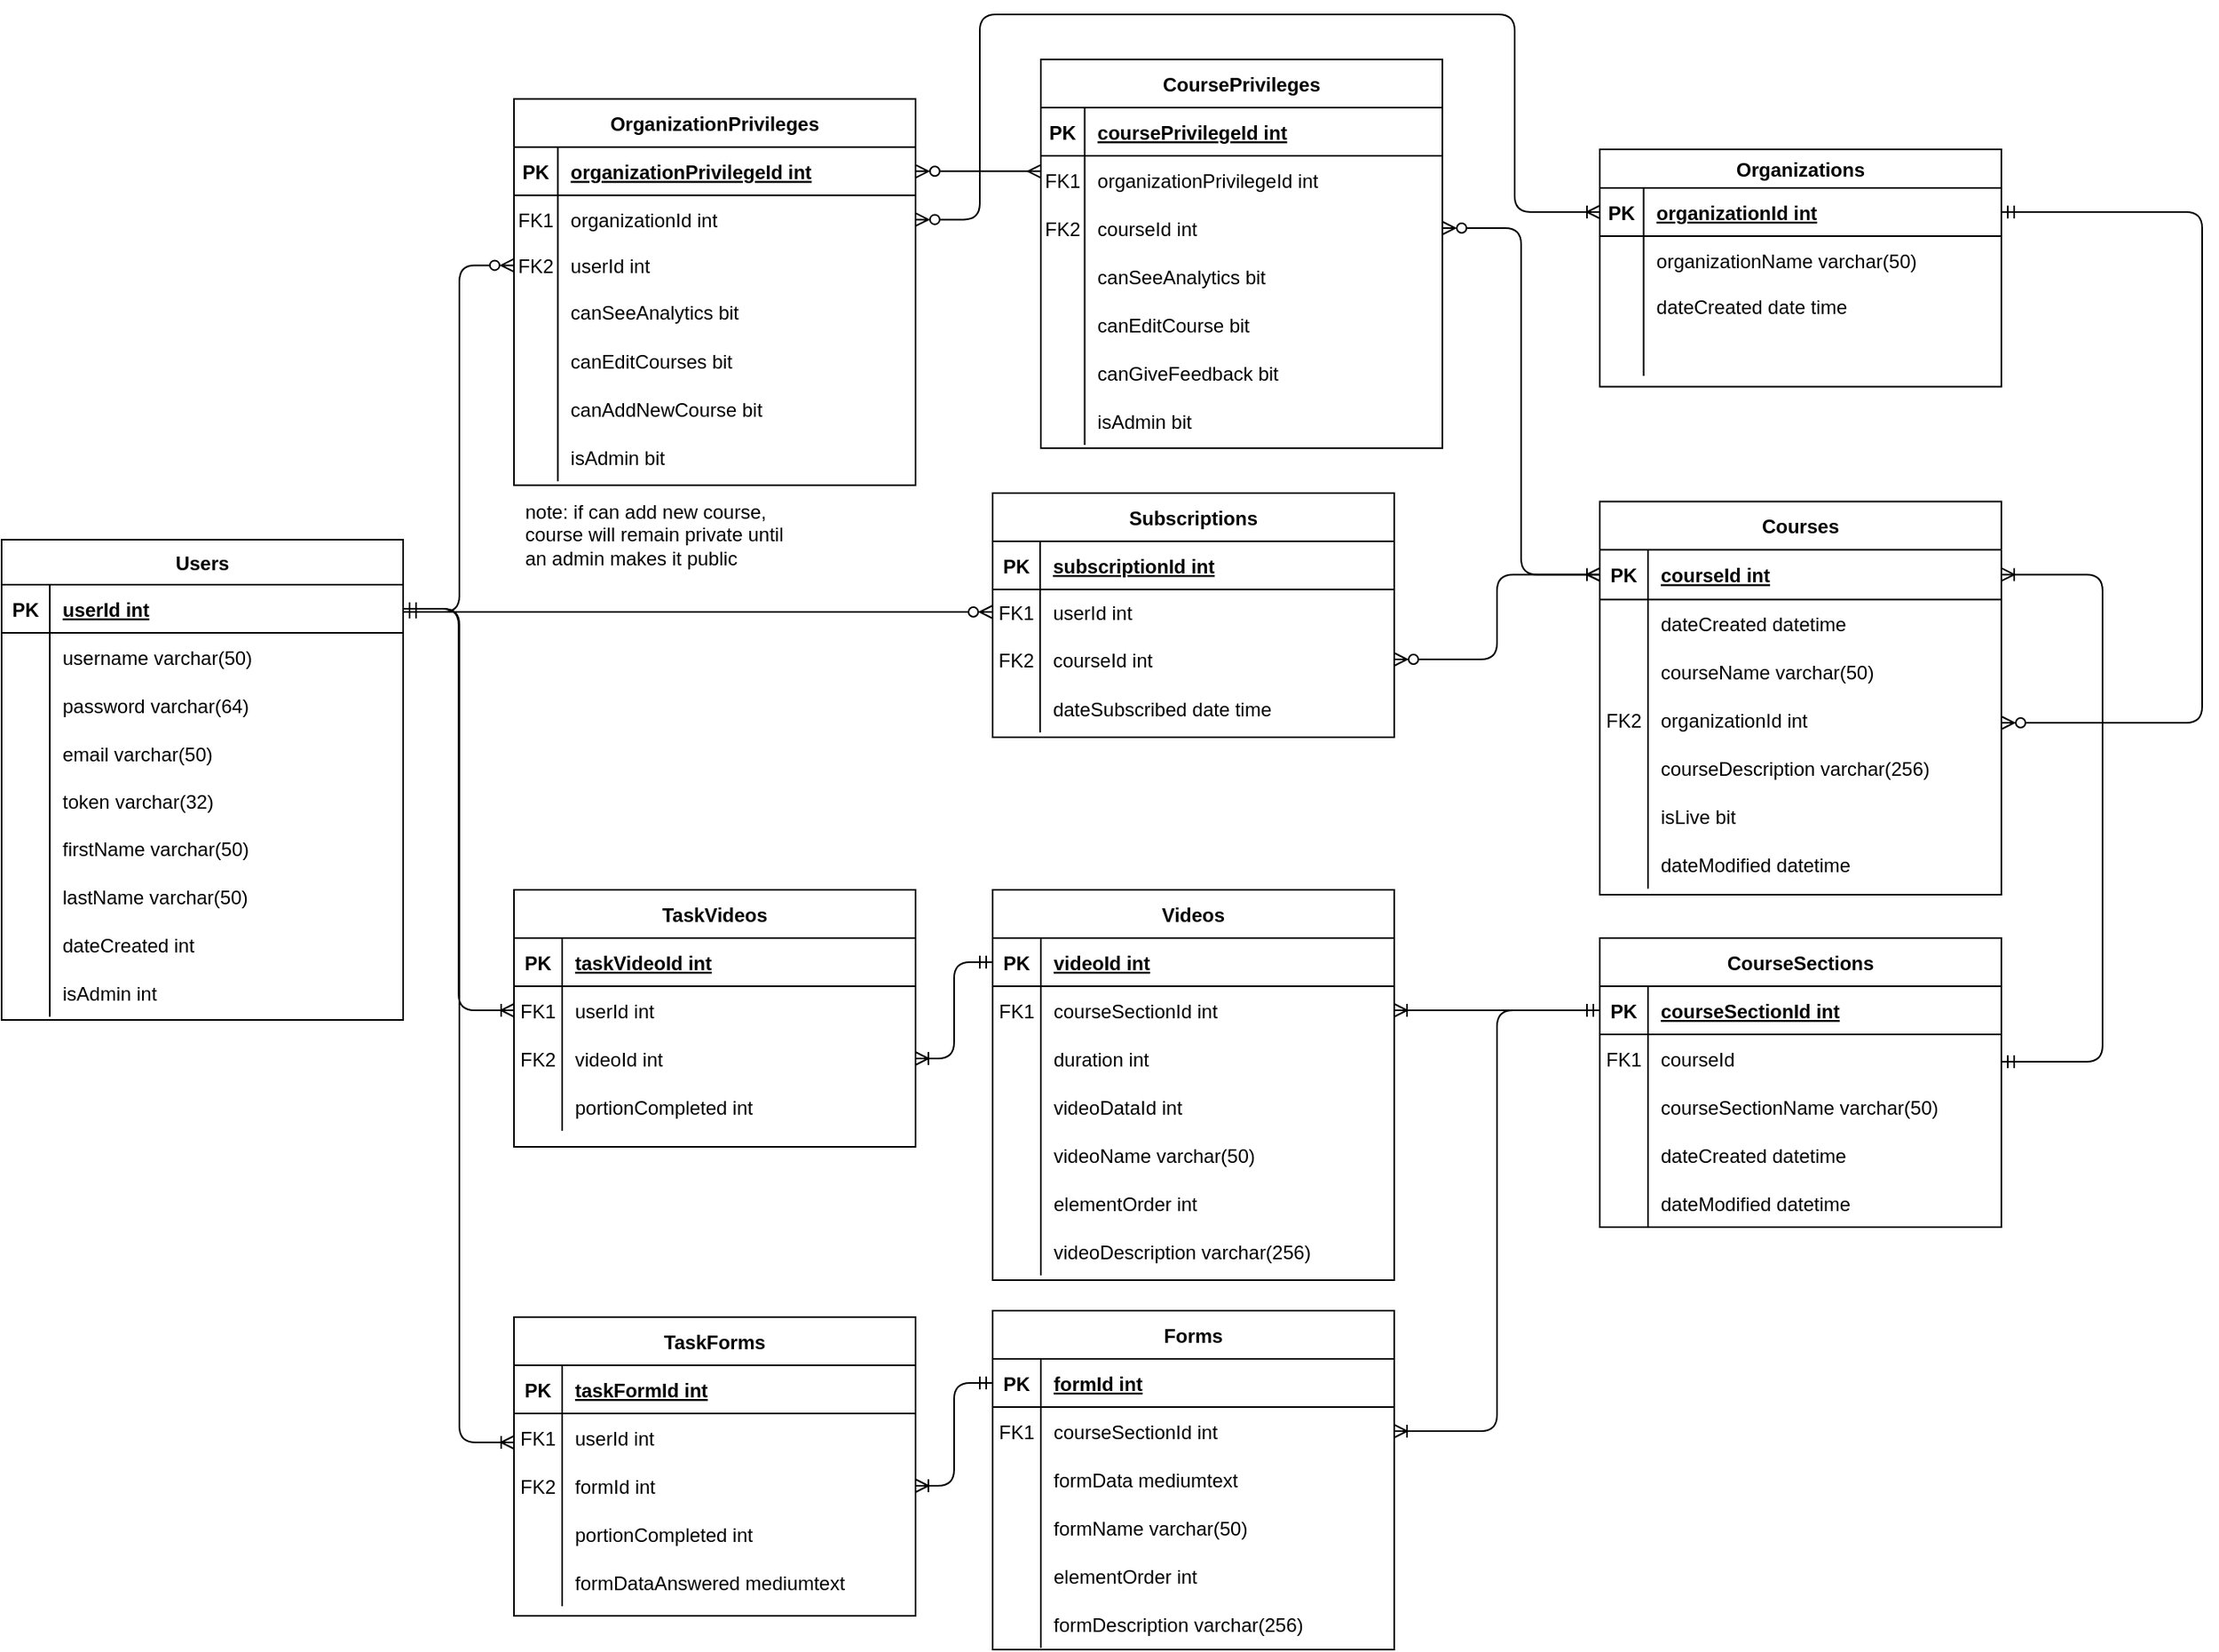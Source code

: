 <mxfile version="18.0.3" type="device"><diagram id="R2lEEEUBdFMjLlhIrx00" name="Page-1"><mxGraphModel dx="874" dy="965" grid="0" gridSize="10" guides="1" tooltips="1" connect="1" arrows="1" fold="1" page="0" pageScale="1" pageWidth="850" pageHeight="1100" math="0" shadow="0" extFonts="Permanent Marker^https://fonts.googleapis.com/css?family=Permanent+Marker"><root><mxCell id="0"/><mxCell id="1" parent="0"/><mxCell id="C-vyLk0tnHw3VtMMgP7b-1" value="" style="edgeStyle=orthogonalEdgeStyle;endArrow=ERzeroToMany;startArrow=ERmandOne;endFill=1;startFill=0;rounded=1;" parent="1" source="C-vyLk0tnHw3VtMMgP7b-24" target="C-vyLk0tnHw3VtMMgP7b-6" edge="1"><mxGeometry width="100" height="100" relative="1" as="geometry"><mxPoint x="340" y="720" as="sourcePoint"/><mxPoint x="440" y="620" as="targetPoint"/><Array as="points"><mxPoint x="266" y="115"/><mxPoint x="266" y="115"/></Array></mxGeometry></mxCell><mxCell id="C-vyLk0tnHw3VtMMgP7b-12" value="" style="edgeStyle=orthogonalEdgeStyle;endArrow=ERoneToMany;startArrow=ERzeroToMany;endFill=0;startFill=0;exitX=1;exitY=0.5;exitDx=0;exitDy=0;entryX=0;entryY=0.5;entryDx=0;entryDy=0;" parent="1" source="C-vyLk0tnHw3VtMMgP7b-9" target="C-vyLk0tnHw3VtMMgP7b-14" edge="1"><mxGeometry width="100" height="100" relative="1" as="geometry"><mxPoint x="400" y="180" as="sourcePoint"/><mxPoint x="460" y="205" as="targetPoint"/></mxGeometry></mxCell><mxCell id="C-vyLk0tnHw3VtMMgP7b-2" value="Subscriptions" style="shape=table;startSize=30;container=1;collapsible=1;childLayout=tableLayout;fixedRows=1;rowLines=0;fontStyle=1;align=center;resizeLast=1;" parent="1" vertex="1"><mxGeometry x="450" y="41" width="250" height="152" as="geometry"/></mxCell><mxCell id="C-vyLk0tnHw3VtMMgP7b-3" value="" style="shape=partialRectangle;collapsible=0;dropTarget=0;pointerEvents=0;fillColor=none;points=[[0,0.5],[1,0.5]];portConstraint=eastwest;top=0;left=0;right=0;bottom=1;" parent="C-vyLk0tnHw3VtMMgP7b-2" vertex="1"><mxGeometry y="30" width="250" height="30" as="geometry"/></mxCell><mxCell id="C-vyLk0tnHw3VtMMgP7b-4" value="PK" style="shape=partialRectangle;overflow=hidden;connectable=0;fillColor=none;top=0;left=0;bottom=0;right=0;fontStyle=1;" parent="C-vyLk0tnHw3VtMMgP7b-3" vertex="1"><mxGeometry width="29.564" height="30" as="geometry"><mxRectangle width="29.564" height="30" as="alternateBounds"/></mxGeometry></mxCell><mxCell id="C-vyLk0tnHw3VtMMgP7b-5" value="subscriptionId int" style="shape=partialRectangle;overflow=hidden;connectable=0;fillColor=none;top=0;left=0;bottom=0;right=0;align=left;spacingLeft=6;fontStyle=5;" parent="C-vyLk0tnHw3VtMMgP7b-3" vertex="1"><mxGeometry x="29.564" width="220.436" height="30" as="geometry"><mxRectangle width="220.436" height="30" as="alternateBounds"/></mxGeometry></mxCell><mxCell id="C-vyLk0tnHw3VtMMgP7b-6" value="" style="shape=partialRectangle;collapsible=0;dropTarget=0;pointerEvents=0;fillColor=none;points=[[0,0.5],[1,0.5]];portConstraint=eastwest;top=0;left=0;right=0;bottom=0;" parent="C-vyLk0tnHw3VtMMgP7b-2" vertex="1"><mxGeometry y="60" width="250" height="28" as="geometry"/></mxCell><mxCell id="C-vyLk0tnHw3VtMMgP7b-7" value="FK1" style="shape=partialRectangle;overflow=hidden;connectable=0;fillColor=none;top=0;left=0;bottom=0;right=0;" parent="C-vyLk0tnHw3VtMMgP7b-6" vertex="1"><mxGeometry width="29.564" height="28" as="geometry"><mxRectangle width="29.564" height="28" as="alternateBounds"/></mxGeometry></mxCell><mxCell id="C-vyLk0tnHw3VtMMgP7b-8" value="userId int" style="shape=partialRectangle;overflow=hidden;connectable=0;fillColor=none;top=0;left=0;bottom=0;right=0;align=left;spacingLeft=6;" parent="C-vyLk0tnHw3VtMMgP7b-6" vertex="1"><mxGeometry x="29.564" width="220.436" height="28" as="geometry"><mxRectangle width="220.436" height="28" as="alternateBounds"/></mxGeometry></mxCell><mxCell id="C-vyLk0tnHw3VtMMgP7b-9" value="" style="shape=partialRectangle;collapsible=0;dropTarget=0;pointerEvents=0;fillColor=none;points=[[0,0.5],[1,0.5]];portConstraint=eastwest;top=0;left=0;right=0;bottom=0;" parent="C-vyLk0tnHw3VtMMgP7b-2" vertex="1"><mxGeometry y="88" width="250" height="31" as="geometry"/></mxCell><mxCell id="C-vyLk0tnHw3VtMMgP7b-10" value="FK2" style="shape=partialRectangle;overflow=hidden;connectable=0;fillColor=none;top=0;left=0;bottom=0;right=0;" parent="C-vyLk0tnHw3VtMMgP7b-9" vertex="1"><mxGeometry width="29.564" height="31" as="geometry"><mxRectangle width="29.564" height="31" as="alternateBounds"/></mxGeometry></mxCell><mxCell id="C-vyLk0tnHw3VtMMgP7b-11" value="courseId int" style="shape=partialRectangle;overflow=hidden;connectable=0;fillColor=none;top=0;left=0;bottom=0;right=0;align=left;spacingLeft=6;" parent="C-vyLk0tnHw3VtMMgP7b-9" vertex="1"><mxGeometry x="29.564" width="220.436" height="31" as="geometry"><mxRectangle width="220.436" height="31" as="alternateBounds"/></mxGeometry></mxCell><mxCell id="-aKMDBQc289MfvNyo83Q-108" value="" style="shape=partialRectangle;collapsible=0;dropTarget=0;pointerEvents=0;fillColor=none;points=[[0,0.5],[1,0.5]];portConstraint=eastwest;top=0;left=0;right=0;bottom=0;" parent="C-vyLk0tnHw3VtMMgP7b-2" vertex="1"><mxGeometry y="119" width="250" height="30" as="geometry"/></mxCell><mxCell id="-aKMDBQc289MfvNyo83Q-109" value="" style="shape=partialRectangle;overflow=hidden;connectable=0;fillColor=none;top=0;left=0;bottom=0;right=0;" parent="-aKMDBQc289MfvNyo83Q-108" vertex="1"><mxGeometry width="29.564" height="30" as="geometry"><mxRectangle width="29.564" height="30" as="alternateBounds"/></mxGeometry></mxCell><mxCell id="-aKMDBQc289MfvNyo83Q-110" value="dateSubscribed date time" style="shape=partialRectangle;overflow=hidden;connectable=0;fillColor=none;top=0;left=0;bottom=0;right=0;align=left;spacingLeft=6;" parent="-aKMDBQc289MfvNyo83Q-108" vertex="1"><mxGeometry x="29.564" width="220.436" height="30" as="geometry"><mxRectangle width="220.436" height="30" as="alternateBounds"/></mxGeometry></mxCell><mxCell id="C-vyLk0tnHw3VtMMgP7b-13" value="Courses" style="shape=table;startSize=30;container=1;collapsible=1;childLayout=tableLayout;fixedRows=1;rowLines=0;fontStyle=1;align=center;resizeLast=1;" parent="1" vertex="1"><mxGeometry x="828" y="46.21" width="250" height="244.792" as="geometry"/></mxCell><mxCell id="C-vyLk0tnHw3VtMMgP7b-14" value="" style="shape=partialRectangle;collapsible=0;dropTarget=0;pointerEvents=0;fillColor=none;points=[[0,0.5],[1,0.5]];portConstraint=eastwest;top=0;left=0;right=0;bottom=1;" parent="C-vyLk0tnHw3VtMMgP7b-13" vertex="1"><mxGeometry y="30" width="250" height="31" as="geometry"/></mxCell><mxCell id="C-vyLk0tnHw3VtMMgP7b-15" value="PK" style="shape=partialRectangle;overflow=hidden;connectable=0;fillColor=none;top=0;left=0;bottom=0;right=0;fontStyle=1;" parent="C-vyLk0tnHw3VtMMgP7b-14" vertex="1"><mxGeometry width="30" height="31" as="geometry"><mxRectangle width="30" height="31" as="alternateBounds"/></mxGeometry></mxCell><mxCell id="C-vyLk0tnHw3VtMMgP7b-16" value="courseId int" style="shape=partialRectangle;overflow=hidden;connectable=0;fillColor=none;top=0;left=0;bottom=0;right=0;align=left;spacingLeft=6;fontStyle=5;" parent="C-vyLk0tnHw3VtMMgP7b-14" vertex="1"><mxGeometry x="30" width="220" height="31" as="geometry"><mxRectangle width="220" height="31" as="alternateBounds"/></mxGeometry></mxCell><mxCell id="C-vyLk0tnHw3VtMMgP7b-17" value="" style="shape=partialRectangle;collapsible=0;dropTarget=0;pointerEvents=0;fillColor=none;points=[[0,0.5],[1,0.5]];portConstraint=eastwest;top=0;left=0;right=0;bottom=0;" parent="C-vyLk0tnHw3VtMMgP7b-13" vertex="1"><mxGeometry y="61" width="250" height="30" as="geometry"/></mxCell><mxCell id="C-vyLk0tnHw3VtMMgP7b-18" value="" style="shape=partialRectangle;overflow=hidden;connectable=0;fillColor=none;top=0;left=0;bottom=0;right=0;" parent="C-vyLk0tnHw3VtMMgP7b-17" vertex="1"><mxGeometry width="30" height="30" as="geometry"><mxRectangle width="30" height="30" as="alternateBounds"/></mxGeometry></mxCell><mxCell id="C-vyLk0tnHw3VtMMgP7b-19" value="dateCreated datetime" style="shape=partialRectangle;overflow=hidden;connectable=0;fillColor=none;top=0;left=0;bottom=0;right=0;align=left;spacingLeft=6;" parent="C-vyLk0tnHw3VtMMgP7b-17" vertex="1"><mxGeometry x="30" width="220" height="30" as="geometry"><mxRectangle width="220" height="30" as="alternateBounds"/></mxGeometry></mxCell><mxCell id="C-vyLk0tnHw3VtMMgP7b-20" value="" style="shape=partialRectangle;collapsible=0;dropTarget=0;pointerEvents=0;fillColor=none;points=[[0,0.5],[1,0.5]];portConstraint=eastwest;top=0;left=0;right=0;bottom=0;" parent="C-vyLk0tnHw3VtMMgP7b-13" vertex="1"><mxGeometry y="91" width="250" height="30" as="geometry"/></mxCell><mxCell id="C-vyLk0tnHw3VtMMgP7b-21" value="" style="shape=partialRectangle;overflow=hidden;connectable=0;fillColor=none;top=0;left=0;bottom=0;right=0;" parent="C-vyLk0tnHw3VtMMgP7b-20" vertex="1"><mxGeometry width="30" height="30" as="geometry"><mxRectangle width="30" height="30" as="alternateBounds"/></mxGeometry></mxCell><mxCell id="C-vyLk0tnHw3VtMMgP7b-22" value="courseName varchar(50)" style="shape=partialRectangle;overflow=hidden;connectable=0;fillColor=none;top=0;left=0;bottom=0;right=0;align=left;spacingLeft=6;" parent="C-vyLk0tnHw3VtMMgP7b-20" vertex="1"><mxGeometry x="30" width="220" height="30" as="geometry"><mxRectangle width="220" height="30" as="alternateBounds"/></mxGeometry></mxCell><mxCell id="-aKMDBQc289MfvNyo83Q-124" value="" style="shape=partialRectangle;collapsible=0;dropTarget=0;pointerEvents=0;fillColor=none;points=[[0,0.5],[1,0.5]];portConstraint=eastwest;top=0;left=0;right=0;bottom=0;" parent="C-vyLk0tnHw3VtMMgP7b-13" vertex="1"><mxGeometry y="121" width="250" height="30" as="geometry"/></mxCell><mxCell id="-aKMDBQc289MfvNyo83Q-125" value="FK2" style="shape=partialRectangle;overflow=hidden;connectable=0;fillColor=none;top=0;left=0;bottom=0;right=0;" parent="-aKMDBQc289MfvNyo83Q-124" vertex="1"><mxGeometry width="30" height="30" as="geometry"><mxRectangle width="30" height="30" as="alternateBounds"/></mxGeometry></mxCell><mxCell id="-aKMDBQc289MfvNyo83Q-126" value="organizationId int" style="shape=partialRectangle;overflow=hidden;connectable=0;fillColor=none;top=0;left=0;bottom=0;right=0;align=left;spacingLeft=6;" parent="-aKMDBQc289MfvNyo83Q-124" vertex="1"><mxGeometry x="30" width="220" height="30" as="geometry"><mxRectangle width="220" height="30" as="alternateBounds"/></mxGeometry></mxCell><mxCell id="-aKMDBQc289MfvNyo83Q-173" value="" style="shape=partialRectangle;collapsible=0;dropTarget=0;pointerEvents=0;fillColor=none;points=[[0,0.5],[1,0.5]];portConstraint=eastwest;top=0;left=0;right=0;bottom=0;" parent="C-vyLk0tnHw3VtMMgP7b-13" vertex="1"><mxGeometry y="151" width="250" height="30" as="geometry"/></mxCell><mxCell id="-aKMDBQc289MfvNyo83Q-174" value="" style="shape=partialRectangle;overflow=hidden;connectable=0;fillColor=none;top=0;left=0;bottom=0;right=0;" parent="-aKMDBQc289MfvNyo83Q-173" vertex="1"><mxGeometry width="30" height="30" as="geometry"><mxRectangle width="30" height="30" as="alternateBounds"/></mxGeometry></mxCell><mxCell id="-aKMDBQc289MfvNyo83Q-175" value="courseDescription varchar(256)" style="shape=partialRectangle;overflow=hidden;connectable=0;fillColor=none;top=0;left=0;bottom=0;right=0;align=left;spacingLeft=6;" parent="-aKMDBQc289MfvNyo83Q-173" vertex="1"><mxGeometry x="30" width="220" height="30" as="geometry"><mxRectangle width="220" height="30" as="alternateBounds"/></mxGeometry></mxCell><mxCell id="HNr3AJ_LT85igMHzOX2w-123" value="" style="shape=partialRectangle;collapsible=0;dropTarget=0;pointerEvents=0;fillColor=none;points=[[0,0.5],[1,0.5]];portConstraint=eastwest;top=0;left=0;right=0;bottom=0;" vertex="1" parent="C-vyLk0tnHw3VtMMgP7b-13"><mxGeometry y="181" width="250" height="30" as="geometry"/></mxCell><mxCell id="HNr3AJ_LT85igMHzOX2w-124" value="" style="shape=partialRectangle;overflow=hidden;connectable=0;fillColor=none;top=0;left=0;bottom=0;right=0;" vertex="1" parent="HNr3AJ_LT85igMHzOX2w-123"><mxGeometry width="30" height="30" as="geometry"><mxRectangle width="30" height="30" as="alternateBounds"/></mxGeometry></mxCell><mxCell id="HNr3AJ_LT85igMHzOX2w-125" value="isLive bit" style="shape=partialRectangle;overflow=hidden;connectable=0;fillColor=none;top=0;left=0;bottom=0;right=0;align=left;spacingLeft=6;" vertex="1" parent="HNr3AJ_LT85igMHzOX2w-123"><mxGeometry x="30" width="220" height="30" as="geometry"><mxRectangle width="220" height="30" as="alternateBounds"/></mxGeometry></mxCell><mxCell id="HNr3AJ_LT85igMHzOX2w-126" value="" style="shape=partialRectangle;collapsible=0;dropTarget=0;pointerEvents=0;fillColor=none;points=[[0,0.5],[1,0.5]];portConstraint=eastwest;top=0;left=0;right=0;bottom=0;" vertex="1" parent="C-vyLk0tnHw3VtMMgP7b-13"><mxGeometry y="211" width="250" height="30" as="geometry"/></mxCell><mxCell id="HNr3AJ_LT85igMHzOX2w-127" value="" style="shape=partialRectangle;overflow=hidden;connectable=0;fillColor=none;top=0;left=0;bottom=0;right=0;" vertex="1" parent="HNr3AJ_LT85igMHzOX2w-126"><mxGeometry width="30" height="30" as="geometry"><mxRectangle width="30" height="30" as="alternateBounds"/></mxGeometry></mxCell><mxCell id="HNr3AJ_LT85igMHzOX2w-128" value="dateModified datetime" style="shape=partialRectangle;overflow=hidden;connectable=0;fillColor=none;top=0;left=0;bottom=0;right=0;align=left;spacingLeft=6;" vertex="1" parent="HNr3AJ_LT85igMHzOX2w-126"><mxGeometry x="30" width="220" height="30" as="geometry"><mxRectangle width="220" height="30" as="alternateBounds"/></mxGeometry></mxCell><mxCell id="C-vyLk0tnHw3VtMMgP7b-23" value="Users" style="shape=table;startSize=28;container=1;collapsible=1;childLayout=tableLayout;fixedRows=1;rowLines=0;fontStyle=1;align=center;resizeLast=1;" parent="1" vertex="1"><mxGeometry x="-167" y="70" width="250" height="299" as="geometry"/></mxCell><mxCell id="C-vyLk0tnHw3VtMMgP7b-24" value="" style="shape=partialRectangle;collapsible=0;dropTarget=0;pointerEvents=0;fillColor=none;points=[[0,0.5],[1,0.5]];portConstraint=eastwest;top=0;left=0;right=0;bottom=1;" parent="C-vyLk0tnHw3VtMMgP7b-23" vertex="1"><mxGeometry y="28" width="250" height="30" as="geometry"/></mxCell><mxCell id="C-vyLk0tnHw3VtMMgP7b-25" value="PK" style="shape=partialRectangle;overflow=hidden;connectable=0;fillColor=none;top=0;left=0;bottom=0;right=0;fontStyle=1;" parent="C-vyLk0tnHw3VtMMgP7b-24" vertex="1"><mxGeometry width="30" height="30" as="geometry"><mxRectangle width="30" height="30" as="alternateBounds"/></mxGeometry></mxCell><mxCell id="C-vyLk0tnHw3VtMMgP7b-26" value="userId int" style="shape=partialRectangle;overflow=hidden;connectable=0;fillColor=none;top=0;left=0;bottom=0;right=0;align=left;spacingLeft=6;fontStyle=5;" parent="C-vyLk0tnHw3VtMMgP7b-24" vertex="1"><mxGeometry x="30" width="220" height="30" as="geometry"><mxRectangle width="220" height="30" as="alternateBounds"/></mxGeometry></mxCell><mxCell id="C-vyLk0tnHw3VtMMgP7b-27" value="" style="shape=partialRectangle;collapsible=0;dropTarget=0;pointerEvents=0;fillColor=none;points=[[0,0.5],[1,0.5]];portConstraint=eastwest;top=0;left=0;right=0;bottom=0;" parent="C-vyLk0tnHw3VtMMgP7b-23" vertex="1"><mxGeometry y="58" width="250" height="30" as="geometry"/></mxCell><mxCell id="C-vyLk0tnHw3VtMMgP7b-28" value="" style="shape=partialRectangle;overflow=hidden;connectable=0;fillColor=none;top=0;left=0;bottom=0;right=0;" parent="C-vyLk0tnHw3VtMMgP7b-27" vertex="1"><mxGeometry width="30" height="30" as="geometry"><mxRectangle width="30" height="30" as="alternateBounds"/></mxGeometry></mxCell><mxCell id="C-vyLk0tnHw3VtMMgP7b-29" value="username varchar(50)" style="shape=partialRectangle;overflow=hidden;connectable=0;fillColor=none;top=0;left=0;bottom=0;right=0;align=left;spacingLeft=6;" parent="C-vyLk0tnHw3VtMMgP7b-27" vertex="1"><mxGeometry x="30" width="220" height="30" as="geometry"><mxRectangle width="220" height="30" as="alternateBounds"/></mxGeometry></mxCell><mxCell id="-aKMDBQc289MfvNyo83Q-155" value="" style="shape=partialRectangle;collapsible=0;dropTarget=0;pointerEvents=0;fillColor=none;points=[[0,0.5],[1,0.5]];portConstraint=eastwest;top=0;left=0;right=0;bottom=0;" parent="C-vyLk0tnHw3VtMMgP7b-23" vertex="1"><mxGeometry y="88" width="250" height="30" as="geometry"/></mxCell><mxCell id="-aKMDBQc289MfvNyo83Q-156" value="" style="shape=partialRectangle;overflow=hidden;connectable=0;fillColor=none;top=0;left=0;bottom=0;right=0;" parent="-aKMDBQc289MfvNyo83Q-155" vertex="1"><mxGeometry width="30" height="30" as="geometry"><mxRectangle width="30" height="30" as="alternateBounds"/></mxGeometry></mxCell><mxCell id="-aKMDBQc289MfvNyo83Q-157" value="password varchar(64)" style="shape=partialRectangle;overflow=hidden;connectable=0;fillColor=none;top=0;left=0;bottom=0;right=0;align=left;spacingLeft=6;" parent="-aKMDBQc289MfvNyo83Q-155" vertex="1"><mxGeometry x="30" width="220" height="30" as="geometry"><mxRectangle width="220" height="30" as="alternateBounds"/></mxGeometry></mxCell><mxCell id="-aKMDBQc289MfvNyo83Q-161" value="" style="shape=partialRectangle;collapsible=0;dropTarget=0;pointerEvents=0;fillColor=none;points=[[0,0.5],[1,0.5]];portConstraint=eastwest;top=0;left=0;right=0;bottom=0;" parent="C-vyLk0tnHw3VtMMgP7b-23" vertex="1"><mxGeometry y="118" width="250" height="30" as="geometry"/></mxCell><mxCell id="-aKMDBQc289MfvNyo83Q-162" value="" style="shape=partialRectangle;overflow=hidden;connectable=0;fillColor=none;top=0;left=0;bottom=0;right=0;" parent="-aKMDBQc289MfvNyo83Q-161" vertex="1"><mxGeometry width="30" height="30" as="geometry"><mxRectangle width="30" height="30" as="alternateBounds"/></mxGeometry></mxCell><mxCell id="-aKMDBQc289MfvNyo83Q-163" value="email varchar(50)" style="shape=partialRectangle;overflow=hidden;connectable=0;fillColor=none;top=0;left=0;bottom=0;right=0;align=left;spacingLeft=6;" parent="-aKMDBQc289MfvNyo83Q-161" vertex="1"><mxGeometry x="30" width="220" height="30" as="geometry"><mxRectangle width="220" height="30" as="alternateBounds"/></mxGeometry></mxCell><mxCell id="HNr3AJ_LT85igMHzOX2w-1" value="" style="shape=partialRectangle;collapsible=0;dropTarget=0;pointerEvents=0;fillColor=none;points=[[0,0.5],[1,0.5]];portConstraint=eastwest;top=0;left=0;right=0;bottom=0;" vertex="1" parent="C-vyLk0tnHw3VtMMgP7b-23"><mxGeometry y="148" width="250" height="29" as="geometry"/></mxCell><mxCell id="HNr3AJ_LT85igMHzOX2w-2" value="" style="shape=partialRectangle;overflow=hidden;connectable=0;fillColor=none;top=0;left=0;bottom=0;right=0;" vertex="1" parent="HNr3AJ_LT85igMHzOX2w-1"><mxGeometry width="30" height="29" as="geometry"><mxRectangle width="30" height="29" as="alternateBounds"/></mxGeometry></mxCell><mxCell id="HNr3AJ_LT85igMHzOX2w-3" value="token varchar(32)" style="shape=partialRectangle;overflow=hidden;connectable=0;fillColor=none;top=0;left=0;bottom=0;right=0;align=left;spacingLeft=6;" vertex="1" parent="HNr3AJ_LT85igMHzOX2w-1"><mxGeometry x="30" width="220" height="29" as="geometry"><mxRectangle width="220" height="29" as="alternateBounds"/></mxGeometry></mxCell><mxCell id="HNr3AJ_LT85igMHzOX2w-4" value="" style="shape=partialRectangle;collapsible=0;dropTarget=0;pointerEvents=0;fillColor=none;points=[[0,0.5],[1,0.5]];portConstraint=eastwest;top=0;left=0;right=0;bottom=0;" vertex="1" parent="C-vyLk0tnHw3VtMMgP7b-23"><mxGeometry y="177" width="250" height="30" as="geometry"/></mxCell><mxCell id="HNr3AJ_LT85igMHzOX2w-5" value="" style="shape=partialRectangle;overflow=hidden;connectable=0;fillColor=none;top=0;left=0;bottom=0;right=0;" vertex="1" parent="HNr3AJ_LT85igMHzOX2w-4"><mxGeometry width="30" height="30" as="geometry"><mxRectangle width="30" height="30" as="alternateBounds"/></mxGeometry></mxCell><mxCell id="HNr3AJ_LT85igMHzOX2w-6" value="firstName varchar(50)" style="shape=partialRectangle;overflow=hidden;connectable=0;fillColor=none;top=0;left=0;bottom=0;right=0;align=left;spacingLeft=6;" vertex="1" parent="HNr3AJ_LT85igMHzOX2w-4"><mxGeometry x="30" width="220" height="30" as="geometry"><mxRectangle width="220" height="30" as="alternateBounds"/></mxGeometry></mxCell><mxCell id="HNr3AJ_LT85igMHzOX2w-7" value="" style="shape=partialRectangle;collapsible=0;dropTarget=0;pointerEvents=0;fillColor=none;points=[[0,0.5],[1,0.5]];portConstraint=eastwest;top=0;left=0;right=0;bottom=0;" vertex="1" parent="C-vyLk0tnHw3VtMMgP7b-23"><mxGeometry y="207" width="250" height="30" as="geometry"/></mxCell><mxCell id="HNr3AJ_LT85igMHzOX2w-8" value="" style="shape=partialRectangle;overflow=hidden;connectable=0;fillColor=none;top=0;left=0;bottom=0;right=0;" vertex="1" parent="HNr3AJ_LT85igMHzOX2w-7"><mxGeometry width="30" height="30" as="geometry"><mxRectangle width="30" height="30" as="alternateBounds"/></mxGeometry></mxCell><mxCell id="HNr3AJ_LT85igMHzOX2w-9" value="lastName varchar(50)" style="shape=partialRectangle;overflow=hidden;connectable=0;fillColor=none;top=0;left=0;bottom=0;right=0;align=left;spacingLeft=6;" vertex="1" parent="HNr3AJ_LT85igMHzOX2w-7"><mxGeometry x="30" width="220" height="30" as="geometry"><mxRectangle width="220" height="30" as="alternateBounds"/></mxGeometry></mxCell><mxCell id="HNr3AJ_LT85igMHzOX2w-10" value="" style="shape=partialRectangle;collapsible=0;dropTarget=0;pointerEvents=0;fillColor=none;points=[[0,0.5],[1,0.5]];portConstraint=eastwest;top=0;left=0;right=0;bottom=0;" vertex="1" parent="C-vyLk0tnHw3VtMMgP7b-23"><mxGeometry y="237" width="250" height="30" as="geometry"/></mxCell><mxCell id="HNr3AJ_LT85igMHzOX2w-11" value="" style="shape=partialRectangle;overflow=hidden;connectable=0;fillColor=none;top=0;left=0;bottom=0;right=0;" vertex="1" parent="HNr3AJ_LT85igMHzOX2w-10"><mxGeometry width="30" height="30" as="geometry"><mxRectangle width="30" height="30" as="alternateBounds"/></mxGeometry></mxCell><mxCell id="HNr3AJ_LT85igMHzOX2w-12" value="dateCreated int" style="shape=partialRectangle;overflow=hidden;connectable=0;fillColor=none;top=0;left=0;bottom=0;right=0;align=left;spacingLeft=6;" vertex="1" parent="HNr3AJ_LT85igMHzOX2w-10"><mxGeometry x="30" width="220" height="30" as="geometry"><mxRectangle width="220" height="30" as="alternateBounds"/></mxGeometry></mxCell><mxCell id="HNr3AJ_LT85igMHzOX2w-101" value="" style="shape=partialRectangle;collapsible=0;dropTarget=0;pointerEvents=0;fillColor=none;points=[[0,0.5],[1,0.5]];portConstraint=eastwest;top=0;left=0;right=0;bottom=0;" vertex="1" parent="C-vyLk0tnHw3VtMMgP7b-23"><mxGeometry y="267" width="250" height="30" as="geometry"/></mxCell><mxCell id="HNr3AJ_LT85igMHzOX2w-102" value="" style="shape=partialRectangle;overflow=hidden;connectable=0;fillColor=none;top=0;left=0;bottom=0;right=0;" vertex="1" parent="HNr3AJ_LT85igMHzOX2w-101"><mxGeometry width="30" height="30" as="geometry"><mxRectangle width="30" height="30" as="alternateBounds"/></mxGeometry></mxCell><mxCell id="HNr3AJ_LT85igMHzOX2w-103" value="isAdmin int" style="shape=partialRectangle;overflow=hidden;connectable=0;fillColor=none;top=0;left=0;bottom=0;right=0;align=left;spacingLeft=6;" vertex="1" parent="HNr3AJ_LT85igMHzOX2w-101"><mxGeometry x="30" width="220" height="30" as="geometry"><mxRectangle width="220" height="30" as="alternateBounds"/></mxGeometry></mxCell><mxCell id="-aKMDBQc289MfvNyo83Q-8" value="Videos" style="shape=table;startSize=30;container=1;collapsible=1;childLayout=tableLayout;fixedRows=1;rowLines=0;fontStyle=1;align=center;resizeLast=1;" parent="1" vertex="1"><mxGeometry x="450" y="288" width="250" height="243" as="geometry"/></mxCell><mxCell id="-aKMDBQc289MfvNyo83Q-9" value="" style="shape=partialRectangle;collapsible=0;dropTarget=0;pointerEvents=0;fillColor=none;points=[[0,0.5],[1,0.5]];portConstraint=eastwest;top=0;left=0;right=0;bottom=1;" parent="-aKMDBQc289MfvNyo83Q-8" vertex="1"><mxGeometry y="30" width="250" height="30" as="geometry"/></mxCell><mxCell id="-aKMDBQc289MfvNyo83Q-10" value="PK" style="shape=partialRectangle;overflow=hidden;connectable=0;fillColor=none;top=0;left=0;bottom=0;right=0;fontStyle=1;" parent="-aKMDBQc289MfvNyo83Q-9" vertex="1"><mxGeometry width="30" height="30" as="geometry"><mxRectangle width="30" height="30" as="alternateBounds"/></mxGeometry></mxCell><mxCell id="-aKMDBQc289MfvNyo83Q-11" value="videoId int" style="shape=partialRectangle;overflow=hidden;connectable=0;fillColor=none;top=0;left=0;bottom=0;right=0;align=left;spacingLeft=6;fontStyle=5;" parent="-aKMDBQc289MfvNyo83Q-9" vertex="1"><mxGeometry x="30" width="220" height="30" as="geometry"><mxRectangle width="220" height="30" as="alternateBounds"/></mxGeometry></mxCell><mxCell id="-aKMDBQc289MfvNyo83Q-12" value="" style="shape=partialRectangle;collapsible=0;dropTarget=0;pointerEvents=0;fillColor=none;points=[[0,0.5],[1,0.5]];portConstraint=eastwest;top=0;left=0;right=0;bottom=0;" parent="-aKMDBQc289MfvNyo83Q-8" vertex="1"><mxGeometry y="60" width="250" height="30" as="geometry"/></mxCell><mxCell id="-aKMDBQc289MfvNyo83Q-13" value="FK1" style="shape=partialRectangle;overflow=hidden;connectable=0;fillColor=none;top=0;left=0;bottom=0;right=0;" parent="-aKMDBQc289MfvNyo83Q-12" vertex="1"><mxGeometry width="30" height="30" as="geometry"><mxRectangle width="30" height="30" as="alternateBounds"/></mxGeometry></mxCell><mxCell id="-aKMDBQc289MfvNyo83Q-14" value="courseSectionId int" style="shape=partialRectangle;overflow=hidden;connectable=0;fillColor=none;top=0;left=0;bottom=0;right=0;align=left;spacingLeft=6;" parent="-aKMDBQc289MfvNyo83Q-12" vertex="1"><mxGeometry x="30" width="220" height="30" as="geometry"><mxRectangle width="220" height="30" as="alternateBounds"/></mxGeometry></mxCell><mxCell id="-aKMDBQc289MfvNyo83Q-15" value="" style="shape=partialRectangle;collapsible=0;dropTarget=0;pointerEvents=0;fillColor=none;points=[[0,0.5],[1,0.5]];portConstraint=eastwest;top=0;left=0;right=0;bottom=0;" parent="-aKMDBQc289MfvNyo83Q-8" vertex="1"><mxGeometry y="90" width="250" height="30" as="geometry"/></mxCell><mxCell id="-aKMDBQc289MfvNyo83Q-16" value="" style="shape=partialRectangle;overflow=hidden;connectable=0;fillColor=none;top=0;left=0;bottom=0;right=0;" parent="-aKMDBQc289MfvNyo83Q-15" vertex="1"><mxGeometry width="30" height="30" as="geometry"><mxRectangle width="30" height="30" as="alternateBounds"/></mxGeometry></mxCell><mxCell id="-aKMDBQc289MfvNyo83Q-17" value="duration int" style="shape=partialRectangle;overflow=hidden;connectable=0;fillColor=none;top=0;left=0;bottom=0;right=0;align=left;spacingLeft=6;" parent="-aKMDBQc289MfvNyo83Q-15" vertex="1"><mxGeometry x="30" width="220" height="30" as="geometry"><mxRectangle width="220" height="30" as="alternateBounds"/></mxGeometry></mxCell><mxCell id="-aKMDBQc289MfvNyo83Q-43" value="" style="shape=partialRectangle;collapsible=0;dropTarget=0;pointerEvents=0;fillColor=none;points=[[0,0.5],[1,0.5]];portConstraint=eastwest;top=0;left=0;right=0;bottom=0;" parent="-aKMDBQc289MfvNyo83Q-8" vertex="1"><mxGeometry y="120" width="250" height="30" as="geometry"/></mxCell><mxCell id="-aKMDBQc289MfvNyo83Q-44" value="" style="shape=partialRectangle;overflow=hidden;connectable=0;fillColor=none;top=0;left=0;bottom=0;right=0;" parent="-aKMDBQc289MfvNyo83Q-43" vertex="1"><mxGeometry width="30" height="30" as="geometry"><mxRectangle width="30" height="30" as="alternateBounds"/></mxGeometry></mxCell><mxCell id="-aKMDBQc289MfvNyo83Q-45" value="videoDataId int" style="shape=partialRectangle;overflow=hidden;connectable=0;fillColor=none;top=0;left=0;bottom=0;right=0;align=left;spacingLeft=6;" parent="-aKMDBQc289MfvNyo83Q-43" vertex="1"><mxGeometry x="30" width="220" height="30" as="geometry"><mxRectangle width="220" height="30" as="alternateBounds"/></mxGeometry></mxCell><mxCell id="-aKMDBQc289MfvNyo83Q-176" value="" style="shape=partialRectangle;collapsible=0;dropTarget=0;pointerEvents=0;fillColor=none;points=[[0,0.5],[1,0.5]];portConstraint=eastwest;top=0;left=0;right=0;bottom=0;" parent="-aKMDBQc289MfvNyo83Q-8" vertex="1"><mxGeometry y="150" width="250" height="30" as="geometry"/></mxCell><mxCell id="-aKMDBQc289MfvNyo83Q-177" value="" style="shape=partialRectangle;overflow=hidden;connectable=0;fillColor=none;top=0;left=0;bottom=0;right=0;" parent="-aKMDBQc289MfvNyo83Q-176" vertex="1"><mxGeometry width="30" height="30" as="geometry"><mxRectangle width="30" height="30" as="alternateBounds"/></mxGeometry></mxCell><mxCell id="-aKMDBQc289MfvNyo83Q-178" value="videoName varchar(50)" style="shape=partialRectangle;overflow=hidden;connectable=0;fillColor=none;top=0;left=0;bottom=0;right=0;align=left;spacingLeft=6;" parent="-aKMDBQc289MfvNyo83Q-176" vertex="1"><mxGeometry x="30" width="220" height="30" as="geometry"><mxRectangle width="220" height="30" as="alternateBounds"/></mxGeometry></mxCell><mxCell id="-aKMDBQc289MfvNyo83Q-179" value="" style="shape=partialRectangle;collapsible=0;dropTarget=0;pointerEvents=0;fillColor=none;points=[[0,0.5],[1,0.5]];portConstraint=eastwest;top=0;left=0;right=0;bottom=0;" parent="-aKMDBQc289MfvNyo83Q-8" vertex="1"><mxGeometry y="180" width="250" height="30" as="geometry"/></mxCell><mxCell id="-aKMDBQc289MfvNyo83Q-180" value="" style="shape=partialRectangle;overflow=hidden;connectable=0;fillColor=none;top=0;left=0;bottom=0;right=0;" parent="-aKMDBQc289MfvNyo83Q-179" vertex="1"><mxGeometry width="30" height="30" as="geometry"><mxRectangle width="30" height="30" as="alternateBounds"/></mxGeometry></mxCell><mxCell id="-aKMDBQc289MfvNyo83Q-181" value="elementOrder int" style="shape=partialRectangle;overflow=hidden;connectable=0;fillColor=none;top=0;left=0;bottom=0;right=0;align=left;spacingLeft=6;" parent="-aKMDBQc289MfvNyo83Q-179" vertex="1"><mxGeometry x="30" width="220" height="30" as="geometry"><mxRectangle width="220" height="30" as="alternateBounds"/></mxGeometry></mxCell><mxCell id="HNr3AJ_LT85igMHzOX2w-13" value="" style="shape=partialRectangle;collapsible=0;dropTarget=0;pointerEvents=0;fillColor=none;points=[[0,0.5],[1,0.5]];portConstraint=eastwest;top=0;left=0;right=0;bottom=0;" vertex="1" parent="-aKMDBQc289MfvNyo83Q-8"><mxGeometry y="210" width="250" height="30" as="geometry"/></mxCell><mxCell id="HNr3AJ_LT85igMHzOX2w-14" value="" style="shape=partialRectangle;overflow=hidden;connectable=0;fillColor=none;top=0;left=0;bottom=0;right=0;" vertex="1" parent="HNr3AJ_LT85igMHzOX2w-13"><mxGeometry width="30" height="30" as="geometry"><mxRectangle width="30" height="30" as="alternateBounds"/></mxGeometry></mxCell><mxCell id="HNr3AJ_LT85igMHzOX2w-15" value="videoDescription varchar(256)" style="shape=partialRectangle;overflow=hidden;connectable=0;fillColor=none;top=0;left=0;bottom=0;right=0;align=left;spacingLeft=6;" vertex="1" parent="HNr3AJ_LT85igMHzOX2w-13"><mxGeometry x="30" width="220" height="30" as="geometry"><mxRectangle width="220" height="30" as="alternateBounds"/></mxGeometry></mxCell><mxCell id="-aKMDBQc289MfvNyo83Q-18" value="CourseSections" style="shape=table;startSize=30;container=1;collapsible=1;childLayout=tableLayout;fixedRows=1;rowLines=0;fontStyle=1;align=center;resizeLast=1;" parent="1" vertex="1"><mxGeometry x="828" y="318" width="250" height="180" as="geometry"/></mxCell><mxCell id="-aKMDBQc289MfvNyo83Q-19" value="" style="shape=partialRectangle;collapsible=0;dropTarget=0;pointerEvents=0;fillColor=none;points=[[0,0.5],[1,0.5]];portConstraint=eastwest;top=0;left=0;right=0;bottom=1;" parent="-aKMDBQc289MfvNyo83Q-18" vertex="1"><mxGeometry y="30" width="250" height="30" as="geometry"/></mxCell><mxCell id="-aKMDBQc289MfvNyo83Q-20" value="PK" style="shape=partialRectangle;overflow=hidden;connectable=0;fillColor=none;top=0;left=0;bottom=0;right=0;fontStyle=1;" parent="-aKMDBQc289MfvNyo83Q-19" vertex="1"><mxGeometry width="30" height="30" as="geometry"><mxRectangle width="30" height="30" as="alternateBounds"/></mxGeometry></mxCell><mxCell id="-aKMDBQc289MfvNyo83Q-21" value="courseSectionId int" style="shape=partialRectangle;overflow=hidden;connectable=0;fillColor=none;top=0;left=0;bottom=0;right=0;align=left;spacingLeft=6;fontStyle=5;" parent="-aKMDBQc289MfvNyo83Q-19" vertex="1"><mxGeometry x="30" width="220" height="30" as="geometry"><mxRectangle width="220" height="30" as="alternateBounds"/></mxGeometry></mxCell><mxCell id="-aKMDBQc289MfvNyo83Q-22" value="" style="shape=partialRectangle;collapsible=0;dropTarget=0;pointerEvents=0;fillColor=none;points=[[0,0.5],[1,0.5]];portConstraint=eastwest;top=0;left=0;right=0;bottom=0;" parent="-aKMDBQc289MfvNyo83Q-18" vertex="1"><mxGeometry y="60" width="250" height="30" as="geometry"/></mxCell><mxCell id="-aKMDBQc289MfvNyo83Q-23" value="FK1" style="shape=partialRectangle;overflow=hidden;connectable=0;fillColor=none;top=0;left=0;bottom=0;right=0;" parent="-aKMDBQc289MfvNyo83Q-22" vertex="1"><mxGeometry width="30" height="30" as="geometry"><mxRectangle width="30" height="30" as="alternateBounds"/></mxGeometry></mxCell><mxCell id="-aKMDBQc289MfvNyo83Q-24" value="courseId" style="shape=partialRectangle;overflow=hidden;connectable=0;fillColor=none;top=0;left=0;bottom=0;right=0;align=left;spacingLeft=6;" parent="-aKMDBQc289MfvNyo83Q-22" vertex="1"><mxGeometry x="30" width="220" height="30" as="geometry"><mxRectangle width="220" height="30" as="alternateBounds"/></mxGeometry></mxCell><mxCell id="-aKMDBQc289MfvNyo83Q-25" value="" style="shape=partialRectangle;collapsible=0;dropTarget=0;pointerEvents=0;fillColor=none;points=[[0,0.5],[1,0.5]];portConstraint=eastwest;top=0;left=0;right=0;bottom=0;" parent="-aKMDBQc289MfvNyo83Q-18" vertex="1"><mxGeometry y="90" width="250" height="30" as="geometry"/></mxCell><mxCell id="-aKMDBQc289MfvNyo83Q-26" value="" style="shape=partialRectangle;overflow=hidden;connectable=0;fillColor=none;top=0;left=0;bottom=0;right=0;" parent="-aKMDBQc289MfvNyo83Q-25" vertex="1"><mxGeometry width="30" height="30" as="geometry"><mxRectangle width="30" height="30" as="alternateBounds"/></mxGeometry></mxCell><mxCell id="-aKMDBQc289MfvNyo83Q-27" value="courseSectionName varchar(50)" style="shape=partialRectangle;overflow=hidden;connectable=0;fillColor=none;top=0;left=0;bottom=0;right=0;align=left;spacingLeft=6;" parent="-aKMDBQc289MfvNyo83Q-25" vertex="1"><mxGeometry x="30" width="220" height="30" as="geometry"><mxRectangle width="220" height="30" as="alternateBounds"/></mxGeometry></mxCell><mxCell id="HNr3AJ_LT85igMHzOX2w-129" value="" style="shape=partialRectangle;collapsible=0;dropTarget=0;pointerEvents=0;fillColor=none;points=[[0,0.5],[1,0.5]];portConstraint=eastwest;top=0;left=0;right=0;bottom=0;" vertex="1" parent="-aKMDBQc289MfvNyo83Q-18"><mxGeometry y="120" width="250" height="30" as="geometry"/></mxCell><mxCell id="HNr3AJ_LT85igMHzOX2w-130" value="" style="shape=partialRectangle;overflow=hidden;connectable=0;fillColor=none;top=0;left=0;bottom=0;right=0;" vertex="1" parent="HNr3AJ_LT85igMHzOX2w-129"><mxGeometry width="30" height="30" as="geometry"><mxRectangle width="30" height="30" as="alternateBounds"/></mxGeometry></mxCell><mxCell id="HNr3AJ_LT85igMHzOX2w-131" value="dateCreated datetime" style="shape=partialRectangle;overflow=hidden;connectable=0;fillColor=none;top=0;left=0;bottom=0;right=0;align=left;spacingLeft=6;" vertex="1" parent="HNr3AJ_LT85igMHzOX2w-129"><mxGeometry x="30" width="220" height="30" as="geometry"><mxRectangle width="220" height="30" as="alternateBounds"/></mxGeometry></mxCell><mxCell id="HNr3AJ_LT85igMHzOX2w-132" value="" style="shape=partialRectangle;collapsible=0;dropTarget=0;pointerEvents=0;fillColor=none;points=[[0,0.5],[1,0.5]];portConstraint=eastwest;top=0;left=0;right=0;bottom=0;" vertex="1" parent="-aKMDBQc289MfvNyo83Q-18"><mxGeometry y="150" width="250" height="30" as="geometry"/></mxCell><mxCell id="HNr3AJ_LT85igMHzOX2w-133" value="" style="shape=partialRectangle;overflow=hidden;connectable=0;fillColor=none;top=0;left=0;bottom=0;right=0;" vertex="1" parent="HNr3AJ_LT85igMHzOX2w-132"><mxGeometry width="30" height="30" as="geometry"><mxRectangle width="30" height="30" as="alternateBounds"/></mxGeometry></mxCell><mxCell id="HNr3AJ_LT85igMHzOX2w-134" value="dateModified datetime" style="shape=partialRectangle;overflow=hidden;connectable=0;fillColor=none;top=0;left=0;bottom=0;right=0;align=left;spacingLeft=6;" vertex="1" parent="HNr3AJ_LT85igMHzOX2w-132"><mxGeometry x="30" width="220" height="30" as="geometry"><mxRectangle width="220" height="30" as="alternateBounds"/></mxGeometry></mxCell><mxCell id="-aKMDBQc289MfvNyo83Q-28" style="edgeStyle=orthogonalEdgeStyle;rounded=1;orthogonalLoop=1;jettySize=auto;html=1;entryX=1;entryY=0.5;entryDx=0;entryDy=0;startArrow=ERmandOne;startFill=0;endArrow=ERoneToMany;endFill=0;" parent="1" source="-aKMDBQc289MfvNyo83Q-22" target="C-vyLk0tnHw3VtMMgP7b-14" edge="1"><mxGeometry relative="1" as="geometry"><Array as="points"><mxPoint x="1141" y="395"/><mxPoint x="1141" y="92"/></Array></mxGeometry></mxCell><mxCell id="-aKMDBQc289MfvNyo83Q-29" style="edgeStyle=orthogonalEdgeStyle;rounded=1;orthogonalLoop=1;jettySize=auto;html=1;startArrow=ERoneToMany;startFill=0;endArrow=ERmandOne;endFill=0;" parent="1" source="-aKMDBQc289MfvNyo83Q-12" target="-aKMDBQc289MfvNyo83Q-19" edge="1"><mxGeometry relative="1" as="geometry"/></mxCell><mxCell id="-aKMDBQc289MfvNyo83Q-30" value="Forms" style="shape=table;startSize=30;container=1;collapsible=1;childLayout=tableLayout;fixedRows=1;rowLines=0;fontStyle=1;align=center;resizeLast=1;" parent="1" vertex="1"><mxGeometry x="450" y="550" width="250" height="211" as="geometry"/></mxCell><mxCell id="-aKMDBQc289MfvNyo83Q-31" value="" style="shape=partialRectangle;collapsible=0;dropTarget=0;pointerEvents=0;fillColor=none;points=[[0,0.5],[1,0.5]];portConstraint=eastwest;top=0;left=0;right=0;bottom=1;" parent="-aKMDBQc289MfvNyo83Q-30" vertex="1"><mxGeometry y="30" width="250" height="30" as="geometry"/></mxCell><mxCell id="-aKMDBQc289MfvNyo83Q-32" value="PK" style="shape=partialRectangle;overflow=hidden;connectable=0;fillColor=none;top=0;left=0;bottom=0;right=0;fontStyle=1;" parent="-aKMDBQc289MfvNyo83Q-31" vertex="1"><mxGeometry width="30" height="30" as="geometry"><mxRectangle width="30" height="30" as="alternateBounds"/></mxGeometry></mxCell><mxCell id="-aKMDBQc289MfvNyo83Q-33" value="formId int" style="shape=partialRectangle;overflow=hidden;connectable=0;fillColor=none;top=0;left=0;bottom=0;right=0;align=left;spacingLeft=6;fontStyle=5;" parent="-aKMDBQc289MfvNyo83Q-31" vertex="1"><mxGeometry x="30" width="220" height="30" as="geometry"><mxRectangle width="220" height="30" as="alternateBounds"/></mxGeometry></mxCell><mxCell id="-aKMDBQc289MfvNyo83Q-34" value="" style="shape=partialRectangle;collapsible=0;dropTarget=0;pointerEvents=0;fillColor=none;points=[[0,0.5],[1,0.5]];portConstraint=eastwest;top=0;left=0;right=0;bottom=0;" parent="-aKMDBQc289MfvNyo83Q-30" vertex="1"><mxGeometry y="60" width="250" height="30" as="geometry"/></mxCell><mxCell id="-aKMDBQc289MfvNyo83Q-35" value="FK1" style="shape=partialRectangle;overflow=hidden;connectable=0;fillColor=none;top=0;left=0;bottom=0;right=0;" parent="-aKMDBQc289MfvNyo83Q-34" vertex="1"><mxGeometry width="30" height="30" as="geometry"><mxRectangle width="30" height="30" as="alternateBounds"/></mxGeometry></mxCell><mxCell id="-aKMDBQc289MfvNyo83Q-36" value="courseSectionId int" style="shape=partialRectangle;overflow=hidden;connectable=0;fillColor=none;top=0;left=0;bottom=0;right=0;align=left;spacingLeft=6;" parent="-aKMDBQc289MfvNyo83Q-34" vertex="1"><mxGeometry x="30" width="220" height="30" as="geometry"><mxRectangle width="220" height="30" as="alternateBounds"/></mxGeometry></mxCell><mxCell id="-aKMDBQc289MfvNyo83Q-37" value="" style="shape=partialRectangle;collapsible=0;dropTarget=0;pointerEvents=0;fillColor=none;points=[[0,0.5],[1,0.5]];portConstraint=eastwest;top=0;left=0;right=0;bottom=0;" parent="-aKMDBQc289MfvNyo83Q-30" vertex="1"><mxGeometry y="90" width="250" height="30" as="geometry"/></mxCell><mxCell id="-aKMDBQc289MfvNyo83Q-38" value="" style="shape=partialRectangle;overflow=hidden;connectable=0;fillColor=none;top=0;left=0;bottom=0;right=0;" parent="-aKMDBQc289MfvNyo83Q-37" vertex="1"><mxGeometry width="30" height="30" as="geometry"><mxRectangle width="30" height="30" as="alternateBounds"/></mxGeometry></mxCell><mxCell id="-aKMDBQc289MfvNyo83Q-39" value="formData mediumtext" style="shape=partialRectangle;overflow=hidden;connectable=0;fillColor=none;top=0;left=0;bottom=0;right=0;align=left;spacingLeft=6;" parent="-aKMDBQc289MfvNyo83Q-37" vertex="1"><mxGeometry x="30" width="220" height="30" as="geometry"><mxRectangle width="220" height="30" as="alternateBounds"/></mxGeometry></mxCell><mxCell id="-aKMDBQc289MfvNyo83Q-182" value="" style="shape=partialRectangle;collapsible=0;dropTarget=0;pointerEvents=0;fillColor=none;points=[[0,0.5],[1,0.5]];portConstraint=eastwest;top=0;left=0;right=0;bottom=0;" parent="-aKMDBQc289MfvNyo83Q-30" vertex="1"><mxGeometry y="120" width="250" height="30" as="geometry"/></mxCell><mxCell id="-aKMDBQc289MfvNyo83Q-183" value="" style="shape=partialRectangle;overflow=hidden;connectable=0;fillColor=none;top=0;left=0;bottom=0;right=0;" parent="-aKMDBQc289MfvNyo83Q-182" vertex="1"><mxGeometry width="30" height="30" as="geometry"><mxRectangle width="30" height="30" as="alternateBounds"/></mxGeometry></mxCell><mxCell id="-aKMDBQc289MfvNyo83Q-184" value="formName varchar(50)" style="shape=partialRectangle;overflow=hidden;connectable=0;fillColor=none;top=0;left=0;bottom=0;right=0;align=left;spacingLeft=6;" parent="-aKMDBQc289MfvNyo83Q-182" vertex="1"><mxGeometry x="30" width="220" height="30" as="geometry"><mxRectangle width="220" height="30" as="alternateBounds"/></mxGeometry></mxCell><mxCell id="-aKMDBQc289MfvNyo83Q-185" value="" style="shape=partialRectangle;collapsible=0;dropTarget=0;pointerEvents=0;fillColor=none;points=[[0,0.5],[1,0.5]];portConstraint=eastwest;top=0;left=0;right=0;bottom=0;" parent="-aKMDBQc289MfvNyo83Q-30" vertex="1"><mxGeometry y="150" width="250" height="30" as="geometry"/></mxCell><mxCell id="-aKMDBQc289MfvNyo83Q-186" value="" style="shape=partialRectangle;overflow=hidden;connectable=0;fillColor=none;top=0;left=0;bottom=0;right=0;" parent="-aKMDBQc289MfvNyo83Q-185" vertex="1"><mxGeometry width="30" height="30" as="geometry"><mxRectangle width="30" height="30" as="alternateBounds"/></mxGeometry></mxCell><mxCell id="-aKMDBQc289MfvNyo83Q-187" value="elementOrder int" style="shape=partialRectangle;overflow=hidden;connectable=0;fillColor=none;top=0;left=0;bottom=0;right=0;align=left;spacingLeft=6;" parent="-aKMDBQc289MfvNyo83Q-185" vertex="1"><mxGeometry x="30" width="220" height="30" as="geometry"><mxRectangle width="220" height="30" as="alternateBounds"/></mxGeometry></mxCell><mxCell id="HNr3AJ_LT85igMHzOX2w-16" value="" style="shape=partialRectangle;collapsible=0;dropTarget=0;pointerEvents=0;fillColor=none;points=[[0,0.5],[1,0.5]];portConstraint=eastwest;top=0;left=0;right=0;bottom=0;" vertex="1" parent="-aKMDBQc289MfvNyo83Q-30"><mxGeometry y="180" width="250" height="30" as="geometry"/></mxCell><mxCell id="HNr3AJ_LT85igMHzOX2w-17" value="" style="shape=partialRectangle;overflow=hidden;connectable=0;fillColor=none;top=0;left=0;bottom=0;right=0;" vertex="1" parent="HNr3AJ_LT85igMHzOX2w-16"><mxGeometry width="30" height="30" as="geometry"><mxRectangle width="30" height="30" as="alternateBounds"/></mxGeometry></mxCell><mxCell id="HNr3AJ_LT85igMHzOX2w-18" value="formDescription varchar(256)" style="shape=partialRectangle;overflow=hidden;connectable=0;fillColor=none;top=0;left=0;bottom=0;right=0;align=left;spacingLeft=6;" vertex="1" parent="HNr3AJ_LT85igMHzOX2w-16"><mxGeometry x="30" width="220" height="30" as="geometry"><mxRectangle width="220" height="30" as="alternateBounds"/></mxGeometry></mxCell><mxCell id="-aKMDBQc289MfvNyo83Q-40" style="edgeStyle=orthogonalEdgeStyle;rounded=1;orthogonalLoop=1;jettySize=auto;html=1;entryX=0;entryY=0.5;entryDx=0;entryDy=0;startArrow=ERoneToMany;startFill=0;endArrow=ERmandOne;endFill=0;" parent="1" source="-aKMDBQc289MfvNyo83Q-34" target="-aKMDBQc289MfvNyo83Q-19" edge="1"><mxGeometry relative="1" as="geometry"/></mxCell><mxCell id="-aKMDBQc289MfvNyo83Q-47" value="TaskVideos" style="shape=table;startSize=30;container=1;collapsible=1;childLayout=tableLayout;fixedRows=1;rowLines=0;fontStyle=1;align=center;resizeLast=1;" parent="1" vertex="1"><mxGeometry x="152" y="288" width="250" height="160" as="geometry"/></mxCell><mxCell id="-aKMDBQc289MfvNyo83Q-48" value="" style="shape=partialRectangle;collapsible=0;dropTarget=0;pointerEvents=0;fillColor=none;points=[[0,0.5],[1,0.5]];portConstraint=eastwest;top=0;left=0;right=0;bottom=1;" parent="-aKMDBQc289MfvNyo83Q-47" vertex="1"><mxGeometry y="30" width="250" height="30" as="geometry"/></mxCell><mxCell id="-aKMDBQc289MfvNyo83Q-49" value="PK" style="shape=partialRectangle;overflow=hidden;connectable=0;fillColor=none;top=0;left=0;bottom=0;right=0;fontStyle=1;" parent="-aKMDBQc289MfvNyo83Q-48" vertex="1"><mxGeometry width="30" height="30" as="geometry"><mxRectangle width="30" height="30" as="alternateBounds"/></mxGeometry></mxCell><mxCell id="-aKMDBQc289MfvNyo83Q-50" value="taskVideoId int" style="shape=partialRectangle;overflow=hidden;connectable=0;fillColor=none;top=0;left=0;bottom=0;right=0;align=left;spacingLeft=6;fontStyle=5;" parent="-aKMDBQc289MfvNyo83Q-48" vertex="1"><mxGeometry x="30" width="220" height="30" as="geometry"><mxRectangle width="220" height="30" as="alternateBounds"/></mxGeometry></mxCell><mxCell id="-aKMDBQc289MfvNyo83Q-51" value="" style="shape=partialRectangle;collapsible=0;dropTarget=0;pointerEvents=0;fillColor=none;points=[[0,0.5],[1,0.5]];portConstraint=eastwest;top=0;left=0;right=0;bottom=0;" parent="-aKMDBQc289MfvNyo83Q-47" vertex="1"><mxGeometry y="60" width="250" height="30" as="geometry"/></mxCell><mxCell id="-aKMDBQc289MfvNyo83Q-52" value="FK1" style="shape=partialRectangle;overflow=hidden;connectable=0;fillColor=none;top=0;left=0;bottom=0;right=0;" parent="-aKMDBQc289MfvNyo83Q-51" vertex="1"><mxGeometry width="30" height="30" as="geometry"><mxRectangle width="30" height="30" as="alternateBounds"/></mxGeometry></mxCell><mxCell id="-aKMDBQc289MfvNyo83Q-53" value="userId int" style="shape=partialRectangle;overflow=hidden;connectable=0;fillColor=none;top=0;left=0;bottom=0;right=0;align=left;spacingLeft=6;" parent="-aKMDBQc289MfvNyo83Q-51" vertex="1"><mxGeometry x="30" width="220" height="30" as="geometry"><mxRectangle width="220" height="30" as="alternateBounds"/></mxGeometry></mxCell><mxCell id="-aKMDBQc289MfvNyo83Q-54" value="" style="shape=partialRectangle;collapsible=0;dropTarget=0;pointerEvents=0;fillColor=none;points=[[0,0.5],[1,0.5]];portConstraint=eastwest;top=0;left=0;right=0;bottom=0;" parent="-aKMDBQc289MfvNyo83Q-47" vertex="1"><mxGeometry y="90" width="250" height="30" as="geometry"/></mxCell><mxCell id="-aKMDBQc289MfvNyo83Q-55" value="FK2" style="shape=partialRectangle;overflow=hidden;connectable=0;fillColor=none;top=0;left=0;bottom=0;right=0;" parent="-aKMDBQc289MfvNyo83Q-54" vertex="1"><mxGeometry width="30" height="30" as="geometry"><mxRectangle width="30" height="30" as="alternateBounds"/></mxGeometry></mxCell><mxCell id="-aKMDBQc289MfvNyo83Q-56" value="videoId int" style="shape=partialRectangle;overflow=hidden;connectable=0;fillColor=none;top=0;left=0;bottom=0;right=0;align=left;spacingLeft=6;" parent="-aKMDBQc289MfvNyo83Q-54" vertex="1"><mxGeometry x="30" width="220" height="30" as="geometry"><mxRectangle width="220" height="30" as="alternateBounds"/></mxGeometry></mxCell><mxCell id="-aKMDBQc289MfvNyo83Q-57" value="" style="shape=partialRectangle;collapsible=0;dropTarget=0;pointerEvents=0;fillColor=none;points=[[0,0.5],[1,0.5]];portConstraint=eastwest;top=0;left=0;right=0;bottom=0;" parent="-aKMDBQc289MfvNyo83Q-47" vertex="1"><mxGeometry y="120" width="250" height="30" as="geometry"/></mxCell><mxCell id="-aKMDBQc289MfvNyo83Q-58" value="" style="shape=partialRectangle;overflow=hidden;connectable=0;fillColor=none;top=0;left=0;bottom=0;right=0;" parent="-aKMDBQc289MfvNyo83Q-57" vertex="1"><mxGeometry width="30" height="30" as="geometry"><mxRectangle width="30" height="30" as="alternateBounds"/></mxGeometry></mxCell><mxCell id="-aKMDBQc289MfvNyo83Q-59" value="portionCompleted int" style="shape=partialRectangle;overflow=hidden;connectable=0;fillColor=none;top=0;left=0;bottom=0;right=0;align=left;spacingLeft=6;" parent="-aKMDBQc289MfvNyo83Q-57" vertex="1"><mxGeometry x="30" width="220" height="30" as="geometry"><mxRectangle width="220" height="30" as="alternateBounds"/></mxGeometry></mxCell><mxCell id="-aKMDBQc289MfvNyo83Q-60" style="edgeStyle=orthogonalEdgeStyle;rounded=1;orthogonalLoop=1;jettySize=auto;html=1;entryX=0;entryY=0.5;entryDx=0;entryDy=0;startArrow=ERoneToMany;startFill=0;endArrow=ERmandOne;endFill=0;" parent="1" source="-aKMDBQc289MfvNyo83Q-54" target="-aKMDBQc289MfvNyo83Q-9" edge="1"><mxGeometry relative="1" as="geometry"/></mxCell><mxCell id="-aKMDBQc289MfvNyo83Q-61" style="edgeStyle=orthogonalEdgeStyle;rounded=1;orthogonalLoop=1;jettySize=auto;html=1;entryX=1;entryY=0.5;entryDx=0;entryDy=0;startArrow=ERoneToMany;startFill=0;endArrow=ERmandOne;endFill=0;" parent="1" source="-aKMDBQc289MfvNyo83Q-51" target="C-vyLk0tnHw3VtMMgP7b-24" edge="1"><mxGeometry relative="1" as="geometry"/></mxCell><mxCell id="-aKMDBQc289MfvNyo83Q-65" value="TaskForms" style="shape=table;startSize=30;container=1;collapsible=1;childLayout=tableLayout;fixedRows=1;rowLines=0;fontStyle=1;align=center;resizeLast=1;" parent="1" vertex="1"><mxGeometry x="152" y="554" width="250" height="186" as="geometry"/></mxCell><mxCell id="-aKMDBQc289MfvNyo83Q-66" value="" style="shape=partialRectangle;collapsible=0;dropTarget=0;pointerEvents=0;fillColor=none;points=[[0,0.5],[1,0.5]];portConstraint=eastwest;top=0;left=0;right=0;bottom=1;" parent="-aKMDBQc289MfvNyo83Q-65" vertex="1"><mxGeometry y="30" width="250" height="30" as="geometry"/></mxCell><mxCell id="-aKMDBQc289MfvNyo83Q-67" value="PK" style="shape=partialRectangle;overflow=hidden;connectable=0;fillColor=none;top=0;left=0;bottom=0;right=0;fontStyle=1;" parent="-aKMDBQc289MfvNyo83Q-66" vertex="1"><mxGeometry width="30" height="30" as="geometry"><mxRectangle width="30" height="30" as="alternateBounds"/></mxGeometry></mxCell><mxCell id="-aKMDBQc289MfvNyo83Q-68" value="taskFormId int" style="shape=partialRectangle;overflow=hidden;connectable=0;fillColor=none;top=0;left=0;bottom=0;right=0;align=left;spacingLeft=6;fontStyle=5;" parent="-aKMDBQc289MfvNyo83Q-66" vertex="1"><mxGeometry x="30" width="220" height="30" as="geometry"><mxRectangle width="220" height="30" as="alternateBounds"/></mxGeometry></mxCell><mxCell id="-aKMDBQc289MfvNyo83Q-69" value="" style="shape=partialRectangle;collapsible=0;dropTarget=0;pointerEvents=0;fillColor=none;points=[[0,0.5],[1,0.5]];portConstraint=eastwest;top=0;left=0;right=0;bottom=0;" parent="-aKMDBQc289MfvNyo83Q-65" vertex="1"><mxGeometry y="60" width="250" height="30" as="geometry"/></mxCell><mxCell id="-aKMDBQc289MfvNyo83Q-70" value="FK1" style="shape=partialRectangle;overflow=hidden;connectable=0;fillColor=none;top=0;left=0;bottom=0;right=0;" parent="-aKMDBQc289MfvNyo83Q-69" vertex="1"><mxGeometry width="30" height="30" as="geometry"><mxRectangle width="30" height="30" as="alternateBounds"/></mxGeometry></mxCell><mxCell id="-aKMDBQc289MfvNyo83Q-71" value="userId int" style="shape=partialRectangle;overflow=hidden;connectable=0;fillColor=none;top=0;left=0;bottom=0;right=0;align=left;spacingLeft=6;" parent="-aKMDBQc289MfvNyo83Q-69" vertex="1"><mxGeometry x="30" width="220" height="30" as="geometry"><mxRectangle width="220" height="30" as="alternateBounds"/></mxGeometry></mxCell><mxCell id="-aKMDBQc289MfvNyo83Q-72" value="" style="shape=partialRectangle;collapsible=0;dropTarget=0;pointerEvents=0;fillColor=none;points=[[0,0.5],[1,0.5]];portConstraint=eastwest;top=0;left=0;right=0;bottom=0;" parent="-aKMDBQc289MfvNyo83Q-65" vertex="1"><mxGeometry y="90" width="250" height="30" as="geometry"/></mxCell><mxCell id="-aKMDBQc289MfvNyo83Q-73" value="FK2" style="shape=partialRectangle;overflow=hidden;connectable=0;fillColor=none;top=0;left=0;bottom=0;right=0;" parent="-aKMDBQc289MfvNyo83Q-72" vertex="1"><mxGeometry width="30" height="30" as="geometry"><mxRectangle width="30" height="30" as="alternateBounds"/></mxGeometry></mxCell><mxCell id="-aKMDBQc289MfvNyo83Q-74" value="formId int" style="shape=partialRectangle;overflow=hidden;connectable=0;fillColor=none;top=0;left=0;bottom=0;right=0;align=left;spacingLeft=6;" parent="-aKMDBQc289MfvNyo83Q-72" vertex="1"><mxGeometry x="30" width="220" height="30" as="geometry"><mxRectangle width="220" height="30" as="alternateBounds"/></mxGeometry></mxCell><mxCell id="-aKMDBQc289MfvNyo83Q-75" value="" style="shape=partialRectangle;collapsible=0;dropTarget=0;pointerEvents=0;fillColor=none;points=[[0,0.5],[1,0.5]];portConstraint=eastwest;top=0;left=0;right=0;bottom=0;" parent="-aKMDBQc289MfvNyo83Q-65" vertex="1"><mxGeometry y="120" width="250" height="30" as="geometry"/></mxCell><mxCell id="-aKMDBQc289MfvNyo83Q-76" value="" style="shape=partialRectangle;overflow=hidden;connectable=0;fillColor=none;top=0;left=0;bottom=0;right=0;" parent="-aKMDBQc289MfvNyo83Q-75" vertex="1"><mxGeometry width="30" height="30" as="geometry"><mxRectangle width="30" height="30" as="alternateBounds"/></mxGeometry></mxCell><mxCell id="-aKMDBQc289MfvNyo83Q-77" value="portionCompleted int" style="shape=partialRectangle;overflow=hidden;connectable=0;fillColor=none;top=0;left=0;bottom=0;right=0;align=left;spacingLeft=6;" parent="-aKMDBQc289MfvNyo83Q-75" vertex="1"><mxGeometry x="30" width="220" height="30" as="geometry"><mxRectangle width="220" height="30" as="alternateBounds"/></mxGeometry></mxCell><mxCell id="-aKMDBQc289MfvNyo83Q-152" value="" style="shape=partialRectangle;collapsible=0;dropTarget=0;pointerEvents=0;fillColor=none;points=[[0,0.5],[1,0.5]];portConstraint=eastwest;top=0;left=0;right=0;bottom=0;" parent="-aKMDBQc289MfvNyo83Q-65" vertex="1"><mxGeometry y="150" width="250" height="30" as="geometry"/></mxCell><mxCell id="-aKMDBQc289MfvNyo83Q-153" value="" style="shape=partialRectangle;overflow=hidden;connectable=0;fillColor=none;top=0;left=0;bottom=0;right=0;" parent="-aKMDBQc289MfvNyo83Q-152" vertex="1"><mxGeometry width="30" height="30" as="geometry"><mxRectangle width="30" height="30" as="alternateBounds"/></mxGeometry></mxCell><mxCell id="-aKMDBQc289MfvNyo83Q-154" value="formDataAnswered mediumtext" style="shape=partialRectangle;overflow=hidden;connectable=0;fillColor=none;top=0;left=0;bottom=0;right=0;align=left;spacingLeft=6;" parent="-aKMDBQc289MfvNyo83Q-152" vertex="1"><mxGeometry x="30" width="220" height="30" as="geometry"><mxRectangle width="220" height="30" as="alternateBounds"/></mxGeometry></mxCell><mxCell id="-aKMDBQc289MfvNyo83Q-78" style="edgeStyle=orthogonalEdgeStyle;rounded=1;orthogonalLoop=1;jettySize=auto;html=1;startArrow=ERoneToMany;startFill=0;endArrow=ERmandOne;endFill=0;" parent="1" source="-aKMDBQc289MfvNyo83Q-72" target="-aKMDBQc289MfvNyo83Q-31" edge="1"><mxGeometry relative="1" as="geometry"/></mxCell><mxCell id="-aKMDBQc289MfvNyo83Q-79" style="edgeStyle=orthogonalEdgeStyle;rounded=1;orthogonalLoop=1;jettySize=auto;html=1;entryX=1;entryY=0.5;entryDx=0;entryDy=0;startArrow=ERoneToMany;startFill=0;endArrow=ERmandOne;endFill=0;" parent="1" source="-aKMDBQc289MfvNyo83Q-69" target="C-vyLk0tnHw3VtMMgP7b-24" edge="1"><mxGeometry relative="1" as="geometry"><Array as="points"><mxPoint x="118" y="632"/><mxPoint x="118" y="113"/></Array></mxGeometry></mxCell><mxCell id="-aKMDBQc289MfvNyo83Q-111" value="Organizations" style="shape=table;startSize=24;container=1;collapsible=1;childLayout=tableLayout;fixedRows=1;rowLines=0;fontStyle=1;align=center;resizeLast=1;" parent="1" vertex="1"><mxGeometry x="828" y="-173" width="250" height="147.75" as="geometry"/></mxCell><mxCell id="-aKMDBQc289MfvNyo83Q-112" value="" style="shape=partialRectangle;collapsible=0;dropTarget=0;pointerEvents=0;fillColor=none;points=[[0,0.5],[1,0.5]];portConstraint=eastwest;top=0;left=0;right=0;bottom=1;" parent="-aKMDBQc289MfvNyo83Q-111" vertex="1"><mxGeometry y="24" width="250" height="30" as="geometry"/></mxCell><mxCell id="-aKMDBQc289MfvNyo83Q-113" value="PK" style="shape=partialRectangle;overflow=hidden;connectable=0;fillColor=none;top=0;left=0;bottom=0;right=0;fontStyle=1;" parent="-aKMDBQc289MfvNyo83Q-112" vertex="1"><mxGeometry width="27.292" height="30" as="geometry"><mxRectangle width="27.292" height="30" as="alternateBounds"/></mxGeometry></mxCell><mxCell id="-aKMDBQc289MfvNyo83Q-114" value="organizationId int" style="shape=partialRectangle;overflow=hidden;connectable=0;fillColor=none;top=0;left=0;bottom=0;right=0;align=left;spacingLeft=6;fontStyle=5;" parent="-aKMDBQc289MfvNyo83Q-112" vertex="1"><mxGeometry x="27.292" width="222.708" height="30" as="geometry"><mxRectangle width="222.708" height="30" as="alternateBounds"/></mxGeometry></mxCell><mxCell id="-aKMDBQc289MfvNyo83Q-115" value="" style="shape=partialRectangle;collapsible=0;dropTarget=0;pointerEvents=0;fillColor=none;points=[[0,0.5],[1,0.5]];portConstraint=eastwest;top=0;left=0;right=0;bottom=0;" parent="-aKMDBQc289MfvNyo83Q-111" vertex="1"><mxGeometry y="54" width="250" height="30" as="geometry"/></mxCell><mxCell id="-aKMDBQc289MfvNyo83Q-116" value="" style="shape=partialRectangle;overflow=hidden;connectable=0;fillColor=none;top=0;left=0;bottom=0;right=0;" parent="-aKMDBQc289MfvNyo83Q-115" vertex="1"><mxGeometry width="27.292" height="30" as="geometry"><mxRectangle width="27.292" height="30" as="alternateBounds"/></mxGeometry></mxCell><mxCell id="-aKMDBQc289MfvNyo83Q-117" value="organizationName varchar(50)" style="shape=partialRectangle;overflow=hidden;connectable=0;fillColor=none;top=0;left=0;bottom=0;right=0;align=left;spacingLeft=6;" parent="-aKMDBQc289MfvNyo83Q-115" vertex="1"><mxGeometry x="27.292" width="222.708" height="30" as="geometry"><mxRectangle width="222.708" height="30" as="alternateBounds"/></mxGeometry></mxCell><mxCell id="-aKMDBQc289MfvNyo83Q-118" value="" style="shape=partialRectangle;collapsible=0;dropTarget=0;pointerEvents=0;fillColor=none;points=[[0,0.5],[1,0.5]];portConstraint=eastwest;top=0;left=0;right=0;bottom=0;" parent="-aKMDBQc289MfvNyo83Q-111" vertex="1"><mxGeometry y="84" width="250" height="27" as="geometry"/></mxCell><mxCell id="-aKMDBQc289MfvNyo83Q-119" value="" style="shape=partialRectangle;overflow=hidden;connectable=0;fillColor=none;top=0;left=0;bottom=0;right=0;" parent="-aKMDBQc289MfvNyo83Q-118" vertex="1"><mxGeometry width="27.292" height="27" as="geometry"><mxRectangle width="27.292" height="27" as="alternateBounds"/></mxGeometry></mxCell><mxCell id="-aKMDBQc289MfvNyo83Q-120" value="dateCreated date time" style="shape=partialRectangle;overflow=hidden;connectable=0;fillColor=none;top=0;left=0;bottom=0;right=0;align=left;spacingLeft=6;" parent="-aKMDBQc289MfvNyo83Q-118" vertex="1"><mxGeometry x="27.292" width="222.708" height="27" as="geometry"><mxRectangle width="222.708" height="27" as="alternateBounds"/></mxGeometry></mxCell><mxCell id="-aKMDBQc289MfvNyo83Q-121" value="" style="shape=partialRectangle;collapsible=0;dropTarget=0;pointerEvents=0;fillColor=none;points=[[0,0.5],[1,0.5]];portConstraint=eastwest;top=0;left=0;right=0;bottom=0;" parent="-aKMDBQc289MfvNyo83Q-111" vertex="1"><mxGeometry y="111" width="250" height="30" as="geometry"/></mxCell><mxCell id="-aKMDBQc289MfvNyo83Q-122" value="" style="shape=partialRectangle;overflow=hidden;connectable=0;fillColor=none;top=0;left=0;bottom=0;right=0;" parent="-aKMDBQc289MfvNyo83Q-121" vertex="1"><mxGeometry width="27.292" height="30" as="geometry"><mxRectangle width="27.292" height="30" as="alternateBounds"/></mxGeometry></mxCell><mxCell id="-aKMDBQc289MfvNyo83Q-123" value="" style="shape=partialRectangle;overflow=hidden;connectable=0;fillColor=none;top=0;left=0;bottom=0;right=0;align=left;spacingLeft=6;" parent="-aKMDBQc289MfvNyo83Q-121" vertex="1"><mxGeometry x="27.292" width="222.708" height="30" as="geometry"><mxRectangle width="222.708" height="30" as="alternateBounds"/></mxGeometry></mxCell><mxCell id="-aKMDBQc289MfvNyo83Q-130" style="edgeStyle=orthogonalEdgeStyle;rounded=1;orthogonalLoop=1;jettySize=auto;html=1;startArrow=ERzeroToMany;startFill=0;endArrow=ERmandOne;endFill=0;" parent="1" source="-aKMDBQc289MfvNyo83Q-124" target="-aKMDBQc289MfvNyo83Q-112" edge="1"><mxGeometry relative="1" as="geometry"><Array as="points"><mxPoint x="1203" y="184"/><mxPoint x="1203" y="-134"/></Array></mxGeometry></mxCell><mxCell id="HNr3AJ_LT85igMHzOX2w-20" value="OrganizationPrivileges" style="shape=table;startSize=30;container=1;collapsible=1;childLayout=tableLayout;fixedRows=1;rowLines=0;fontStyle=1;align=center;resizeLast=1;" vertex="1" parent="1"><mxGeometry x="152" y="-204.34" width="250" height="240.435" as="geometry"/></mxCell><mxCell id="HNr3AJ_LT85igMHzOX2w-21" value="" style="shape=partialRectangle;collapsible=0;dropTarget=0;pointerEvents=0;fillColor=none;points=[[0,0.5],[1,0.5]];portConstraint=eastwest;top=0;left=0;right=0;bottom=1;" vertex="1" parent="HNr3AJ_LT85igMHzOX2w-20"><mxGeometry y="30" width="250" height="30" as="geometry"/></mxCell><mxCell id="HNr3AJ_LT85igMHzOX2w-22" value="PK" style="shape=partialRectangle;overflow=hidden;connectable=0;fillColor=none;top=0;left=0;bottom=0;right=0;fontStyle=1;" vertex="1" parent="HNr3AJ_LT85igMHzOX2w-21"><mxGeometry width="27.292" height="30" as="geometry"><mxRectangle width="27.292" height="30" as="alternateBounds"/></mxGeometry></mxCell><mxCell id="HNr3AJ_LT85igMHzOX2w-23" value="organizationPrivilegeId int" style="shape=partialRectangle;overflow=hidden;connectable=0;fillColor=none;top=0;left=0;bottom=0;right=0;align=left;spacingLeft=6;fontStyle=5;" vertex="1" parent="HNr3AJ_LT85igMHzOX2w-21"><mxGeometry x="27.292" width="222.708" height="30" as="geometry"><mxRectangle width="222.708" height="30" as="alternateBounds"/></mxGeometry></mxCell><mxCell id="HNr3AJ_LT85igMHzOX2w-24" value="" style="shape=partialRectangle;collapsible=0;dropTarget=0;pointerEvents=0;fillColor=none;points=[[0,0.5],[1,0.5]];portConstraint=eastwest;top=0;left=0;right=0;bottom=0;" vertex="1" parent="HNr3AJ_LT85igMHzOX2w-20"><mxGeometry y="60" width="250" height="30" as="geometry"/></mxCell><mxCell id="HNr3AJ_LT85igMHzOX2w-25" value="FK1" style="shape=partialRectangle;overflow=hidden;connectable=0;fillColor=none;top=0;left=0;bottom=0;right=0;" vertex="1" parent="HNr3AJ_LT85igMHzOX2w-24"><mxGeometry width="27.292" height="30" as="geometry"><mxRectangle width="27.292" height="30" as="alternateBounds"/></mxGeometry></mxCell><mxCell id="HNr3AJ_LT85igMHzOX2w-26" value="organizationId int" style="shape=partialRectangle;overflow=hidden;connectable=0;fillColor=none;top=0;left=0;bottom=0;right=0;align=left;spacingLeft=6;" vertex="1" parent="HNr3AJ_LT85igMHzOX2w-24"><mxGeometry x="27.292" width="222.708" height="30" as="geometry"><mxRectangle width="222.708" height="30" as="alternateBounds"/></mxGeometry></mxCell><mxCell id="HNr3AJ_LT85igMHzOX2w-27" value="" style="shape=partialRectangle;collapsible=0;dropTarget=0;pointerEvents=0;fillColor=none;points=[[0,0.5],[1,0.5]];portConstraint=eastwest;top=0;left=0;right=0;bottom=0;" vertex="1" parent="HNr3AJ_LT85igMHzOX2w-20"><mxGeometry y="90" width="250" height="27" as="geometry"/></mxCell><mxCell id="HNr3AJ_LT85igMHzOX2w-28" value="FK2" style="shape=partialRectangle;overflow=hidden;connectable=0;fillColor=none;top=0;left=0;bottom=0;right=0;" vertex="1" parent="HNr3AJ_LT85igMHzOX2w-27"><mxGeometry width="27.292" height="27" as="geometry"><mxRectangle width="27.292" height="27" as="alternateBounds"/></mxGeometry></mxCell><mxCell id="HNr3AJ_LT85igMHzOX2w-29" value="userId int" style="shape=partialRectangle;overflow=hidden;connectable=0;fillColor=none;top=0;left=0;bottom=0;right=0;align=left;spacingLeft=6;" vertex="1" parent="HNr3AJ_LT85igMHzOX2w-27"><mxGeometry x="27.292" width="222.708" height="27" as="geometry"><mxRectangle width="222.708" height="27" as="alternateBounds"/></mxGeometry></mxCell><mxCell id="HNr3AJ_LT85igMHzOX2w-30" value="" style="shape=partialRectangle;collapsible=0;dropTarget=0;pointerEvents=0;fillColor=none;points=[[0,0.5],[1,0.5]];portConstraint=eastwest;top=0;left=0;right=0;bottom=0;" vertex="1" parent="HNr3AJ_LT85igMHzOX2w-20"><mxGeometry y="117" width="250" height="31" as="geometry"/></mxCell><mxCell id="HNr3AJ_LT85igMHzOX2w-31" value="" style="shape=partialRectangle;overflow=hidden;connectable=0;fillColor=none;top=0;left=0;bottom=0;right=0;" vertex="1" parent="HNr3AJ_LT85igMHzOX2w-30"><mxGeometry width="27.292" height="31" as="geometry"><mxRectangle width="27.292" height="31" as="alternateBounds"/></mxGeometry></mxCell><mxCell id="HNr3AJ_LT85igMHzOX2w-32" value="canSeeAnalytics bit" style="shape=partialRectangle;overflow=hidden;connectable=0;fillColor=none;top=0;left=0;bottom=0;right=0;align=left;spacingLeft=6;" vertex="1" parent="HNr3AJ_LT85igMHzOX2w-30"><mxGeometry x="27.292" width="222.708" height="31" as="geometry"><mxRectangle width="222.708" height="31" as="alternateBounds"/></mxGeometry></mxCell><mxCell id="HNr3AJ_LT85igMHzOX2w-104" value="" style="shape=partialRectangle;collapsible=0;dropTarget=0;pointerEvents=0;fillColor=none;points=[[0,0.5],[1,0.5]];portConstraint=eastwest;top=0;left=0;right=0;bottom=0;" vertex="1" parent="HNr3AJ_LT85igMHzOX2w-20"><mxGeometry y="148" width="250" height="30" as="geometry"/></mxCell><mxCell id="HNr3AJ_LT85igMHzOX2w-105" value="" style="shape=partialRectangle;overflow=hidden;connectable=0;fillColor=none;top=0;left=0;bottom=0;right=0;" vertex="1" parent="HNr3AJ_LT85igMHzOX2w-104"><mxGeometry width="27.292" height="30" as="geometry"><mxRectangle width="27.292" height="30" as="alternateBounds"/></mxGeometry></mxCell><mxCell id="HNr3AJ_LT85igMHzOX2w-106" value="canEditCourses bit" style="shape=partialRectangle;overflow=hidden;connectable=0;fillColor=none;top=0;left=0;bottom=0;right=0;align=left;spacingLeft=6;" vertex="1" parent="HNr3AJ_LT85igMHzOX2w-104"><mxGeometry x="27.292" width="222.708" height="30" as="geometry"><mxRectangle width="222.708" height="30" as="alternateBounds"/></mxGeometry></mxCell><mxCell id="HNr3AJ_LT85igMHzOX2w-107" value="" style="shape=partialRectangle;collapsible=0;dropTarget=0;pointerEvents=0;fillColor=none;points=[[0,0.5],[1,0.5]];portConstraint=eastwest;top=0;left=0;right=0;bottom=0;" vertex="1" parent="HNr3AJ_LT85igMHzOX2w-20"><mxGeometry y="178" width="250" height="30" as="geometry"/></mxCell><mxCell id="HNr3AJ_LT85igMHzOX2w-108" value="" style="shape=partialRectangle;overflow=hidden;connectable=0;fillColor=none;top=0;left=0;bottom=0;right=0;" vertex="1" parent="HNr3AJ_LT85igMHzOX2w-107"><mxGeometry width="27.292" height="30" as="geometry"><mxRectangle width="27.292" height="30" as="alternateBounds"/></mxGeometry></mxCell><mxCell id="HNr3AJ_LT85igMHzOX2w-109" value="canAddNewCourse bit" style="shape=partialRectangle;overflow=hidden;connectable=0;fillColor=none;top=0;left=0;bottom=0;right=0;align=left;spacingLeft=6;" vertex="1" parent="HNr3AJ_LT85igMHzOX2w-107"><mxGeometry x="27.292" width="222.708" height="30" as="geometry"><mxRectangle width="222.708" height="30" as="alternateBounds"/></mxGeometry></mxCell><mxCell id="HNr3AJ_LT85igMHzOX2w-119" value="" style="shape=partialRectangle;collapsible=0;dropTarget=0;pointerEvents=0;fillColor=none;points=[[0,0.5],[1,0.5]];portConstraint=eastwest;top=0;left=0;right=0;bottom=0;" vertex="1" parent="HNr3AJ_LT85igMHzOX2w-20"><mxGeometry y="208" width="250" height="30" as="geometry"/></mxCell><mxCell id="HNr3AJ_LT85igMHzOX2w-120" value="" style="shape=partialRectangle;overflow=hidden;connectable=0;fillColor=none;top=0;left=0;bottom=0;right=0;" vertex="1" parent="HNr3AJ_LT85igMHzOX2w-119"><mxGeometry width="27.292" height="30" as="geometry"><mxRectangle width="27.292" height="30" as="alternateBounds"/></mxGeometry></mxCell><mxCell id="HNr3AJ_LT85igMHzOX2w-121" value="isAdmin bit" style="shape=partialRectangle;overflow=hidden;connectable=0;fillColor=none;top=0;left=0;bottom=0;right=0;align=left;spacingLeft=6;" vertex="1" parent="HNr3AJ_LT85igMHzOX2w-119"><mxGeometry x="27.292" width="222.708" height="30" as="geometry"><mxRectangle width="222.708" height="30" as="alternateBounds"/></mxGeometry></mxCell><mxCell id="HNr3AJ_LT85igMHzOX2w-33" style="edgeStyle=orthogonalEdgeStyle;rounded=1;orthogonalLoop=1;jettySize=auto;html=1;startArrow=ERzeroToMany;startFill=0;endArrow=ERmandOne;endFill=0;" edge="1" parent="1" source="HNr3AJ_LT85igMHzOX2w-27" target="C-vyLk0tnHw3VtMMgP7b-24"><mxGeometry relative="1" as="geometry"><Array as="points"><mxPoint x="118" y="-101"/><mxPoint x="118" y="115"/></Array></mxGeometry></mxCell><mxCell id="HNr3AJ_LT85igMHzOX2w-34" style="edgeStyle=orthogonalEdgeStyle;rounded=1;orthogonalLoop=1;jettySize=auto;html=1;startArrow=ERzeroToMany;startFill=0;endArrow=ERoneToMany;endFill=0;" edge="1" parent="1" source="HNr3AJ_LT85igMHzOX2w-24" target="-aKMDBQc289MfvNyo83Q-112"><mxGeometry relative="1" as="geometry"><Array as="points"><mxPoint x="442" y="-129"/><mxPoint x="442" y="-257"/><mxPoint x="775" y="-257"/><mxPoint x="775" y="-134"/></Array></mxGeometry></mxCell><mxCell id="HNr3AJ_LT85igMHzOX2w-79" value="CoursePrivileges" style="shape=table;startSize=30;container=1;collapsible=1;childLayout=tableLayout;fixedRows=1;rowLines=0;fontStyle=1;align=center;resizeLast=1;" vertex="1" parent="1"><mxGeometry x="480" y="-229" width="250" height="242" as="geometry"/></mxCell><mxCell id="HNr3AJ_LT85igMHzOX2w-80" value="" style="shape=partialRectangle;collapsible=0;dropTarget=0;pointerEvents=0;fillColor=none;points=[[0,0.5],[1,0.5]];portConstraint=eastwest;top=0;left=0;right=0;bottom=1;" vertex="1" parent="HNr3AJ_LT85igMHzOX2w-79"><mxGeometry y="30" width="250" height="30" as="geometry"/></mxCell><mxCell id="HNr3AJ_LT85igMHzOX2w-81" value="PK" style="shape=partialRectangle;overflow=hidden;connectable=0;fillColor=none;top=0;left=0;bottom=0;right=0;fontStyle=1;" vertex="1" parent="HNr3AJ_LT85igMHzOX2w-80"><mxGeometry width="27.292" height="30" as="geometry"><mxRectangle width="27.292" height="30" as="alternateBounds"/></mxGeometry></mxCell><mxCell id="HNr3AJ_LT85igMHzOX2w-82" value="coursePrivilegeId int" style="shape=partialRectangle;overflow=hidden;connectable=0;fillColor=none;top=0;left=0;bottom=0;right=0;align=left;spacingLeft=6;fontStyle=5;" vertex="1" parent="HNr3AJ_LT85igMHzOX2w-80"><mxGeometry x="27.292" width="222.708" height="30" as="geometry"><mxRectangle width="222.708" height="30" as="alternateBounds"/></mxGeometry></mxCell><mxCell id="HNr3AJ_LT85igMHzOX2w-83" value="" style="shape=partialRectangle;collapsible=0;dropTarget=0;pointerEvents=0;fillColor=none;points=[[0,0.5],[1,0.5]];portConstraint=eastwest;top=0;left=0;right=0;bottom=0;" vertex="1" parent="HNr3AJ_LT85igMHzOX2w-79"><mxGeometry y="60" width="250" height="30" as="geometry"/></mxCell><mxCell id="HNr3AJ_LT85igMHzOX2w-84" value="FK1" style="shape=partialRectangle;overflow=hidden;connectable=0;fillColor=none;top=0;left=0;bottom=0;right=0;" vertex="1" parent="HNr3AJ_LT85igMHzOX2w-83"><mxGeometry width="27.292" height="30" as="geometry"><mxRectangle width="27.292" height="30" as="alternateBounds"/></mxGeometry></mxCell><mxCell id="HNr3AJ_LT85igMHzOX2w-85" value="organizationPrivilegeId int" style="shape=partialRectangle;overflow=hidden;connectable=0;fillColor=none;top=0;left=0;bottom=0;right=0;align=left;spacingLeft=6;" vertex="1" parent="HNr3AJ_LT85igMHzOX2w-83"><mxGeometry x="27.292" width="222.708" height="30" as="geometry"><mxRectangle width="222.708" height="30" as="alternateBounds"/></mxGeometry></mxCell><mxCell id="HNr3AJ_LT85igMHzOX2w-92" value="" style="shape=partialRectangle;collapsible=0;dropTarget=0;pointerEvents=0;fillColor=none;points=[[0,0.5],[1,0.5]];portConstraint=eastwest;top=0;left=0;right=0;bottom=0;" vertex="1" parent="HNr3AJ_LT85igMHzOX2w-79"><mxGeometry y="90" width="250" height="30" as="geometry"/></mxCell><mxCell id="HNr3AJ_LT85igMHzOX2w-93" value="FK2" style="shape=partialRectangle;overflow=hidden;connectable=0;fillColor=none;top=0;left=0;bottom=0;right=0;" vertex="1" parent="HNr3AJ_LT85igMHzOX2w-92"><mxGeometry width="27.292" height="30" as="geometry"><mxRectangle width="27.292" height="30" as="alternateBounds"/></mxGeometry></mxCell><mxCell id="HNr3AJ_LT85igMHzOX2w-94" value="courseId int" style="shape=partialRectangle;overflow=hidden;connectable=0;fillColor=none;top=0;left=0;bottom=0;right=0;align=left;spacingLeft=6;" vertex="1" parent="HNr3AJ_LT85igMHzOX2w-92"><mxGeometry x="27.292" width="222.708" height="30" as="geometry"><mxRectangle width="222.708" height="30" as="alternateBounds"/></mxGeometry></mxCell><mxCell id="HNr3AJ_LT85igMHzOX2w-95" value="" style="shape=partialRectangle;collapsible=0;dropTarget=0;pointerEvents=0;fillColor=none;points=[[0,0.5],[1,0.5]];portConstraint=eastwest;top=0;left=0;right=0;bottom=0;" vertex="1" parent="HNr3AJ_LT85igMHzOX2w-79"><mxGeometry y="120" width="250" height="30" as="geometry"/></mxCell><mxCell id="HNr3AJ_LT85igMHzOX2w-96" value="" style="shape=partialRectangle;overflow=hidden;connectable=0;fillColor=none;top=0;left=0;bottom=0;right=0;" vertex="1" parent="HNr3AJ_LT85igMHzOX2w-95"><mxGeometry width="27.292" height="30" as="geometry"><mxRectangle width="27.292" height="30" as="alternateBounds"/></mxGeometry></mxCell><mxCell id="HNr3AJ_LT85igMHzOX2w-97" value="canSeeAnalytics bit" style="shape=partialRectangle;overflow=hidden;connectable=0;fillColor=none;top=0;left=0;bottom=0;right=0;align=left;spacingLeft=6;" vertex="1" parent="HNr3AJ_LT85igMHzOX2w-95"><mxGeometry x="27.292" width="222.708" height="30" as="geometry"><mxRectangle width="222.708" height="30" as="alternateBounds"/></mxGeometry></mxCell><mxCell id="HNr3AJ_LT85igMHzOX2w-110" value="" style="shape=partialRectangle;collapsible=0;dropTarget=0;pointerEvents=0;fillColor=none;points=[[0,0.5],[1,0.5]];portConstraint=eastwest;top=0;left=0;right=0;bottom=0;" vertex="1" parent="HNr3AJ_LT85igMHzOX2w-79"><mxGeometry y="150" width="250" height="30" as="geometry"/></mxCell><mxCell id="HNr3AJ_LT85igMHzOX2w-111" value="" style="shape=partialRectangle;overflow=hidden;connectable=0;fillColor=none;top=0;left=0;bottom=0;right=0;" vertex="1" parent="HNr3AJ_LT85igMHzOX2w-110"><mxGeometry width="27.292" height="30" as="geometry"><mxRectangle width="27.292" height="30" as="alternateBounds"/></mxGeometry></mxCell><mxCell id="HNr3AJ_LT85igMHzOX2w-112" value="canEditCourse bit" style="shape=partialRectangle;overflow=hidden;connectable=0;fillColor=none;top=0;left=0;bottom=0;right=0;align=left;spacingLeft=6;" vertex="1" parent="HNr3AJ_LT85igMHzOX2w-110"><mxGeometry x="27.292" width="222.708" height="30" as="geometry"><mxRectangle width="222.708" height="30" as="alternateBounds"/></mxGeometry></mxCell><mxCell id="HNr3AJ_LT85igMHzOX2w-113" value="" style="shape=partialRectangle;collapsible=0;dropTarget=0;pointerEvents=0;fillColor=none;points=[[0,0.5],[1,0.5]];portConstraint=eastwest;top=0;left=0;right=0;bottom=0;" vertex="1" parent="HNr3AJ_LT85igMHzOX2w-79"><mxGeometry y="180" width="250" height="30" as="geometry"/></mxCell><mxCell id="HNr3AJ_LT85igMHzOX2w-114" value="" style="shape=partialRectangle;overflow=hidden;connectable=0;fillColor=none;top=0;left=0;bottom=0;right=0;" vertex="1" parent="HNr3AJ_LT85igMHzOX2w-113"><mxGeometry width="27.292" height="30" as="geometry"><mxRectangle width="27.292" height="30" as="alternateBounds"/></mxGeometry></mxCell><mxCell id="HNr3AJ_LT85igMHzOX2w-115" value="canGiveFeedback bit" style="shape=partialRectangle;overflow=hidden;connectable=0;fillColor=none;top=0;left=0;bottom=0;right=0;align=left;spacingLeft=6;" vertex="1" parent="HNr3AJ_LT85igMHzOX2w-113"><mxGeometry x="27.292" width="222.708" height="30" as="geometry"><mxRectangle width="222.708" height="30" as="alternateBounds"/></mxGeometry></mxCell><mxCell id="HNr3AJ_LT85igMHzOX2w-116" value="" style="shape=partialRectangle;collapsible=0;dropTarget=0;pointerEvents=0;fillColor=none;points=[[0,0.5],[1,0.5]];portConstraint=eastwest;top=0;left=0;right=0;bottom=0;" vertex="1" parent="HNr3AJ_LT85igMHzOX2w-79"><mxGeometry y="210" width="250" height="30" as="geometry"/></mxCell><mxCell id="HNr3AJ_LT85igMHzOX2w-117" value="" style="shape=partialRectangle;overflow=hidden;connectable=0;fillColor=none;top=0;left=0;bottom=0;right=0;" vertex="1" parent="HNr3AJ_LT85igMHzOX2w-116"><mxGeometry width="27.292" height="30" as="geometry"><mxRectangle width="27.292" height="30" as="alternateBounds"/></mxGeometry></mxCell><mxCell id="HNr3AJ_LT85igMHzOX2w-118" value="isAdmin bit" style="shape=partialRectangle;overflow=hidden;connectable=0;fillColor=none;top=0;left=0;bottom=0;right=0;align=left;spacingLeft=6;" vertex="1" parent="HNr3AJ_LT85igMHzOX2w-116"><mxGeometry x="27.292" width="222.708" height="30" as="geometry"><mxRectangle width="222.708" height="30" as="alternateBounds"/></mxGeometry></mxCell><mxCell id="HNr3AJ_LT85igMHzOX2w-98" style="edgeStyle=orthogonalEdgeStyle;rounded=1;orthogonalLoop=1;jettySize=auto;html=1;startArrow=ERzeroToMany;startFill=0;endArrow=ERmany;endFill=0;" edge="1" parent="1" source="HNr3AJ_LT85igMHzOX2w-21" target="HNr3AJ_LT85igMHzOX2w-83"><mxGeometry relative="1" as="geometry"><Array as="points"><mxPoint x="526" y="-159"/><mxPoint x="526" y="-159"/></Array></mxGeometry></mxCell><mxCell id="HNr3AJ_LT85igMHzOX2w-99" style="edgeStyle=orthogonalEdgeStyle;rounded=1;orthogonalLoop=1;jettySize=auto;html=1;entryX=0;entryY=0.5;entryDx=0;entryDy=0;startArrow=ERzeroToMany;startFill=0;endArrow=ERmany;endFill=0;" edge="1" parent="1" source="HNr3AJ_LT85igMHzOX2w-92" target="C-vyLk0tnHw3VtMMgP7b-14"><mxGeometry relative="1" as="geometry"/></mxCell><mxCell id="HNr3AJ_LT85igMHzOX2w-122" value="note: if can add new course, course will remain private until an admin makes it public" style="text;html=1;strokeColor=none;fillColor=none;align=left;verticalAlign=middle;whiteSpace=wrap;rounded=0;" vertex="1" parent="1"><mxGeometry x="157" y="-8" width="171" height="149" as="geometry"/></mxCell></root></mxGraphModel></diagram></mxfile>